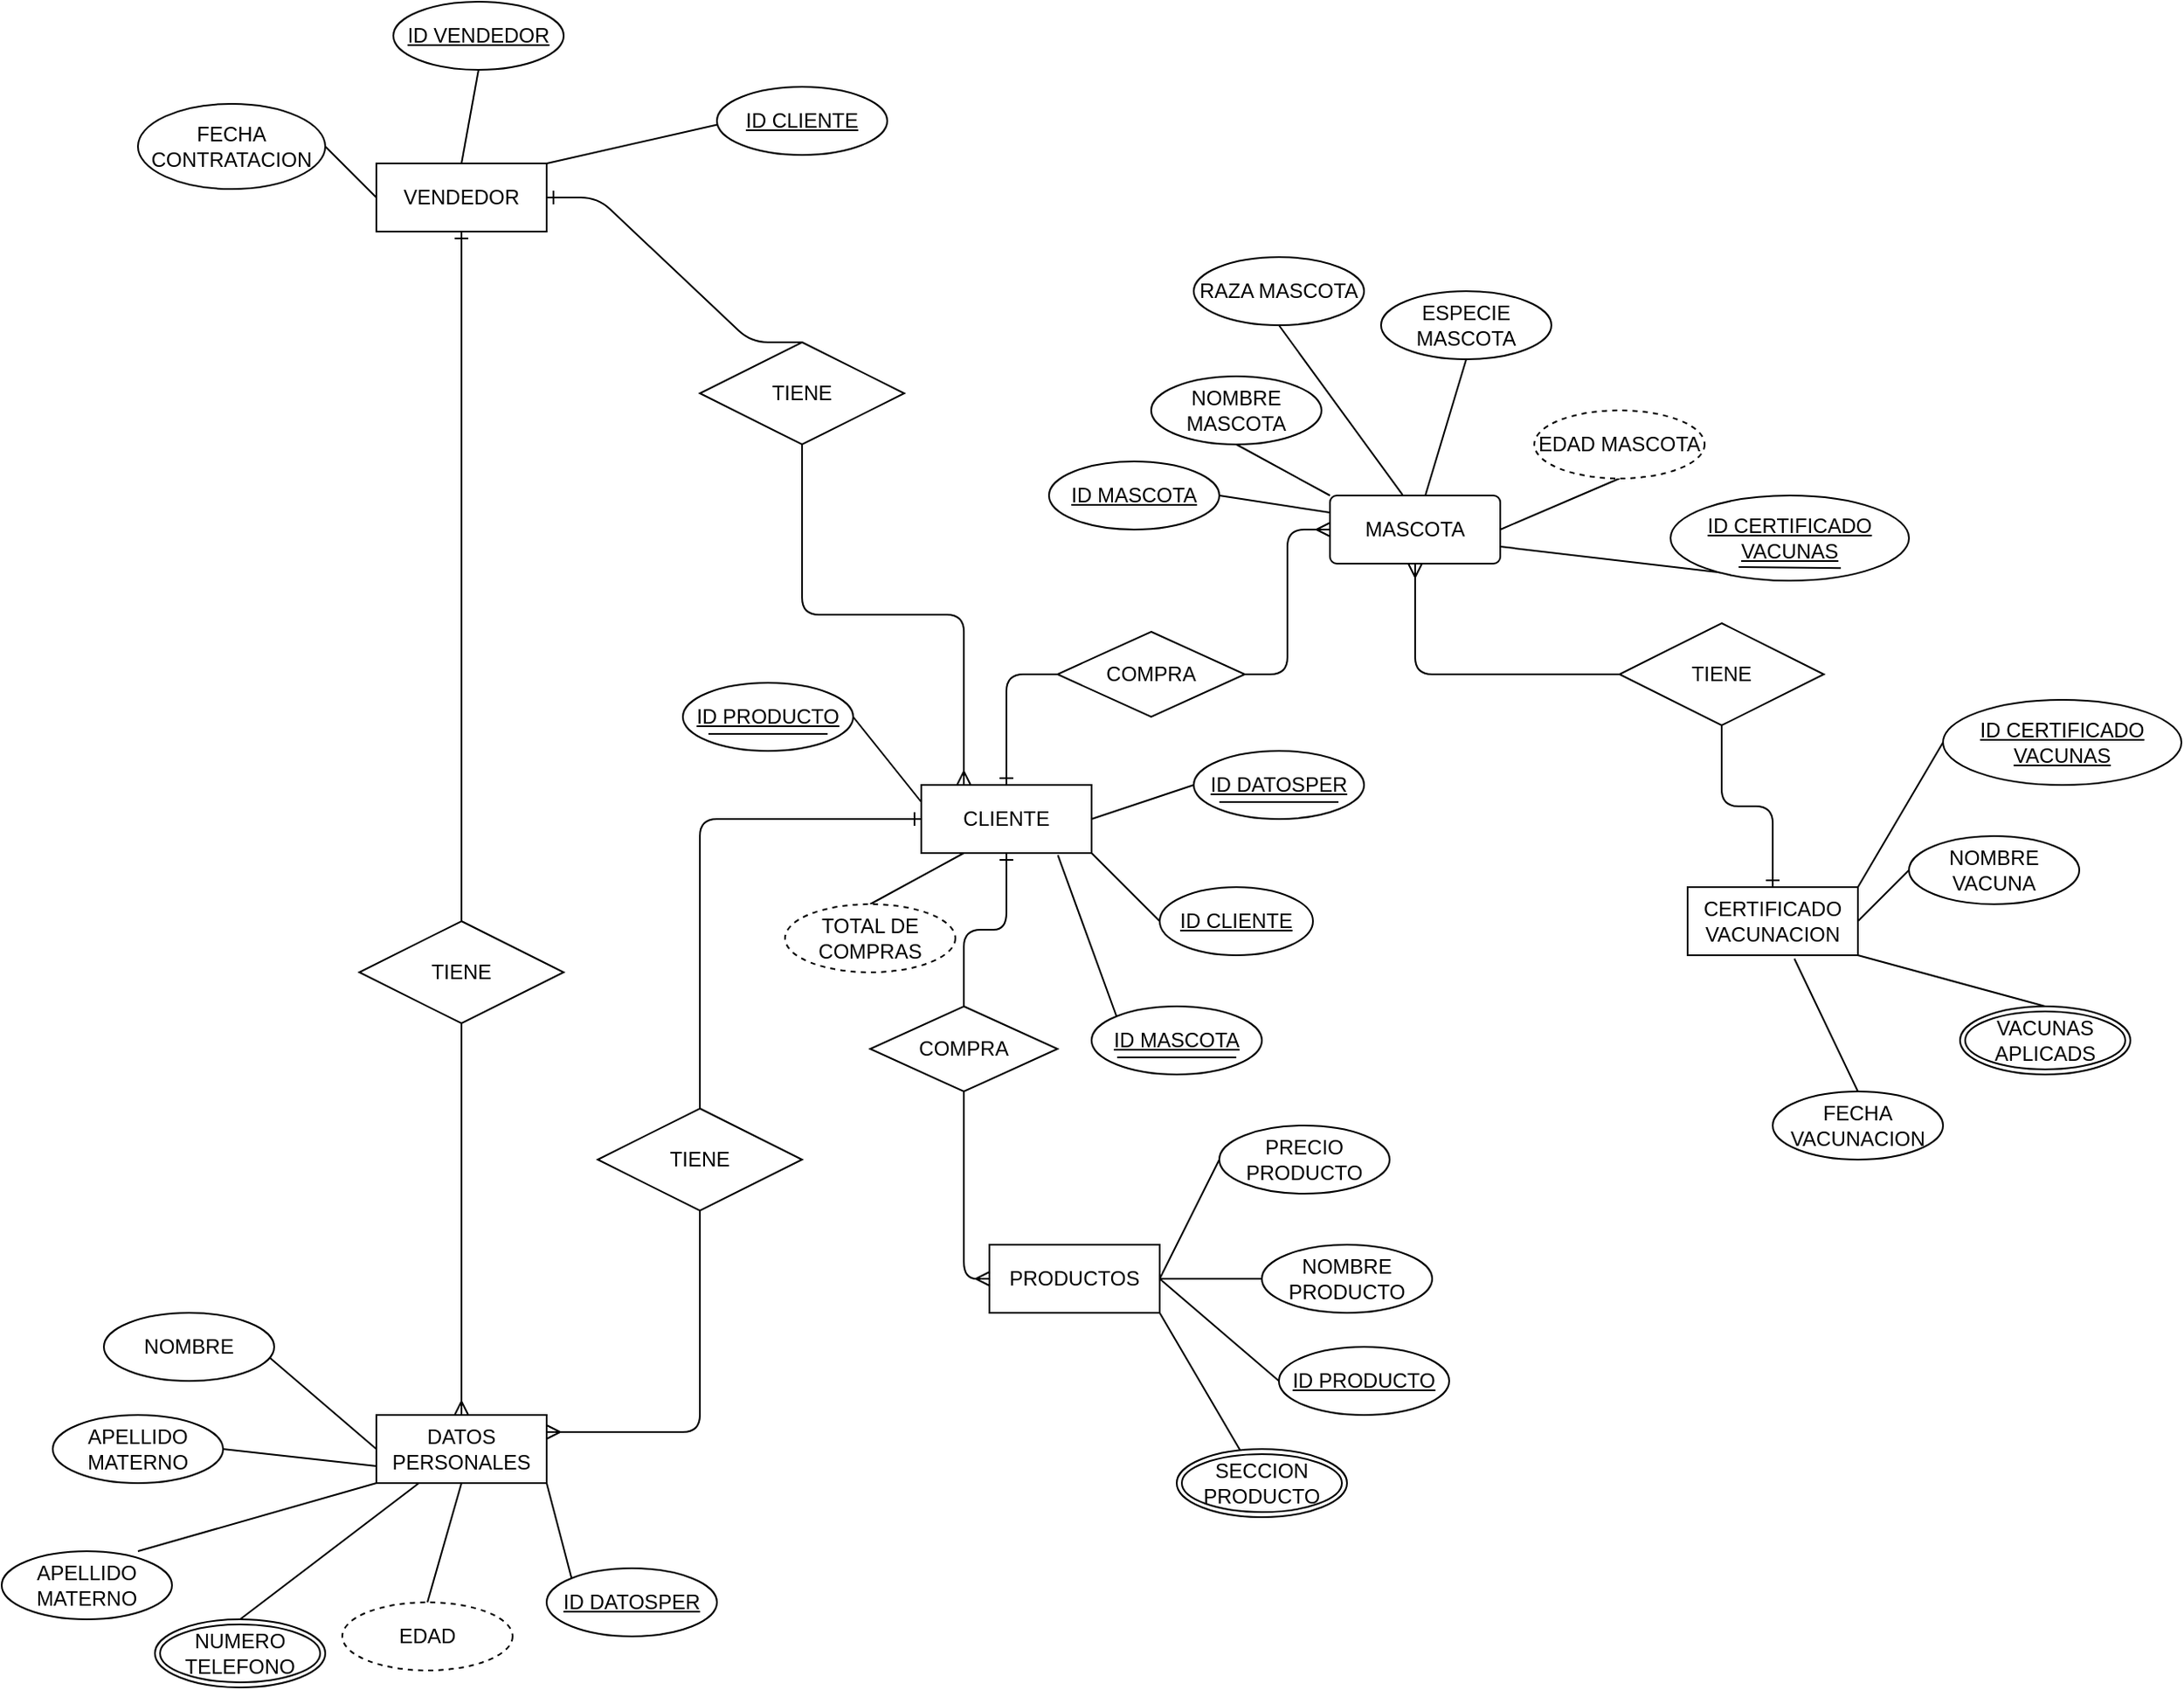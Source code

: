 <mxfile><diagram id="D-eQK4vF5VFY7xfUSr6M" name="TIENDA_MASCOTAS"><mxGraphModel dx="1661" dy="1575" grid="1" gridSize="10" guides="1" tooltips="1" connect="1" arrows="1" fold="1" page="1" pageScale="1" pageWidth="850" pageHeight="1100" math="0" shadow="0"><root><mxCell id="0"/><mxCell id="1" parent="0"/><mxCell id="WI2DouAaUj2KKEKRpHDr-51" style="edgeStyle=orthogonalEdgeStyle;html=1;endArrow=ERone;endFill=0;entryX=0;entryY=0.5;entryDx=0;entryDy=0;exitX=0.5;exitY=0;exitDx=0;exitDy=0;" parent="1" source="WI2DouAaUj2KKEKRpHDr-103" target="2" edge="1"><mxGeometry relative="1" as="geometry"><mxPoint x="50" y="430" as="sourcePoint"/><mxPoint x="170" y="350" as="targetPoint"/></mxGeometry></mxCell><mxCell id="WI2DouAaUj2KKEKRpHDr-61" style="edgeStyle=none;html=1;exitX=1;exitY=0.5;exitDx=0;exitDy=0;endArrow=none;endFill=0;" parent="1" source="2" edge="1"><mxGeometry relative="1" as="geometry"><mxPoint x="300" y="280" as="targetPoint"/></mxGeometry></mxCell><mxCell id="WI2DouAaUj2KKEKRpHDr-64" style="edgeStyle=none;html=1;exitX=1;exitY=0.5;exitDx=0;exitDy=0;entryX=0;entryY=0.5;entryDx=0;entryDy=0;endArrow=none;endFill=0;" parent="1" source="2" target="WI2DouAaUj2KKEKRpHDr-63" edge="1"><mxGeometry relative="1" as="geometry"/></mxCell><mxCell id="WI2DouAaUj2KKEKRpHDr-74" style="edgeStyle=none;html=1;exitX=0.25;exitY=1;exitDx=0;exitDy=0;endArrow=none;endFill=0;" parent="1" source="2" edge="1"><mxGeometry relative="1" as="geometry"><mxPoint x="170" y="330" as="targetPoint"/></mxGeometry></mxCell><mxCell id="2" value="CLIENTE" style="whiteSpace=wrap;html=1;align=center;" parent="1" vertex="1"><mxGeometry x="200" y="260" width="100" height="40" as="geometry"/></mxCell><mxCell id="29" style="edgeStyle=none;html=1;exitX=0.5;exitY=0;exitDx=0;exitDy=0;endArrow=none;endFill=0;entryX=0.5;entryY=1;entryDx=0;entryDy=0;" parent="1" source="3" target="30" edge="1"><mxGeometry relative="1" as="geometry"><mxPoint x="-26" y="-150" as="targetPoint"/></mxGeometry></mxCell><mxCell id="3" value="VENDEDOR" style="whiteSpace=wrap;html=1;align=center;" parent="1" vertex="1"><mxGeometry x="-120" y="-105" width="100" height="40" as="geometry"/></mxCell><mxCell id="4" value="MASCOTA" style="rounded=1;arcSize=10;whiteSpace=wrap;html=1;align=center;" parent="1" vertex="1"><mxGeometry x="440" y="90" width="100" height="40" as="geometry"/></mxCell><mxCell id="WI2DouAaUj2KKEKRpHDr-93" style="edgeStyle=none;html=1;exitX=1;exitY=1;exitDx=0;exitDy=0;entryX=0.5;entryY=0;entryDx=0;entryDy=0;endArrow=none;endFill=0;" parent="1" source="5" target="WI2DouAaUj2KKEKRpHDr-92" edge="1"><mxGeometry relative="1" as="geometry"/></mxCell><mxCell id="WI2DouAaUj2KKEKRpHDr-95" style="edgeStyle=none;html=1;exitX=0.627;exitY=1.05;exitDx=0;exitDy=0;endArrow=none;endFill=0;exitPerimeter=0;entryX=0.5;entryY=0;entryDx=0;entryDy=0;" parent="1" source="5" target="WI2DouAaUj2KKEKRpHDr-97" edge="1"><mxGeometry relative="1" as="geometry"><mxPoint x="741.78" y="430.272" as="targetPoint"/></mxGeometry></mxCell><mxCell id="WI2DouAaUj2KKEKRpHDr-99" style="edgeStyle=none;html=1;exitX=1;exitY=0.5;exitDx=0;exitDy=0;entryX=0;entryY=0.5;entryDx=0;entryDy=0;endArrow=none;endFill=0;" parent="1" source="5" target="WI2DouAaUj2KKEKRpHDr-98" edge="1"><mxGeometry relative="1" as="geometry"/></mxCell><mxCell id="5" value="CERTIFICADO VACUNACION" style="whiteSpace=wrap;html=1;align=center;" parent="1" vertex="1"><mxGeometry x="650" y="320" width="100" height="40" as="geometry"/></mxCell><mxCell id="WI2DouAaUj2KKEKRpHDr-53" style="html=1;exitX=1;exitY=0.5;exitDx=0;exitDy=0;entryX=0;entryY=0.5;entryDx=0;entryDy=0;endArrow=none;endFill=0;" parent="1" source="6" target="WI2DouAaUj2KKEKRpHDr-52" edge="1"><mxGeometry relative="1" as="geometry"/></mxCell><mxCell id="WI2DouAaUj2KKEKRpHDr-55" style="edgeStyle=none;html=1;exitX=1;exitY=0.5;exitDx=0;exitDy=0;entryX=0;entryY=0.5;entryDx=0;entryDy=0;endArrow=none;endFill=0;" parent="1" source="6" target="WI2DouAaUj2KKEKRpHDr-54" edge="1"><mxGeometry relative="1" as="geometry"/></mxCell><mxCell id="WI2DouAaUj2KKEKRpHDr-57" style="edgeStyle=none;html=1;exitX=1;exitY=0.5;exitDx=0;exitDy=0;entryX=0;entryY=0.5;entryDx=0;entryDy=0;endArrow=none;endFill=0;" parent="1" source="6" target="WI2DouAaUj2KKEKRpHDr-56" edge="1"><mxGeometry relative="1" as="geometry"/></mxCell><mxCell id="WI2DouAaUj2KKEKRpHDr-60" style="edgeStyle=none;html=1;exitX=1;exitY=1;exitDx=0;exitDy=0;entryX=0.38;entryY=0.05;entryDx=0;entryDy=0;entryPerimeter=0;endArrow=none;endFill=0;" parent="1" source="6" target="WI2DouAaUj2KKEKRpHDr-59" edge="1"><mxGeometry relative="1" as="geometry"/></mxCell><mxCell id="6" value="PRODUCTOS" style="whiteSpace=wrap;html=1;align=center;" parent="1" vertex="1"><mxGeometry x="240" y="530" width="100" height="40" as="geometry"/></mxCell><mxCell id="7" value="COMPRA" style="shape=rhombus;perimeter=rhombusPerimeter;whiteSpace=wrap;html=1;align=center;" parent="1" vertex="1"><mxGeometry x="170" y="390" width="110" height="50" as="geometry"/></mxCell><mxCell id="8" value="COMPRA" style="shape=rhombus;perimeter=rhombusPerimeter;whiteSpace=wrap;html=1;align=center;" parent="1" vertex="1"><mxGeometry x="280" y="170" width="110" height="50" as="geometry"/></mxCell><mxCell id="10" value="TIENE" style="shape=rhombus;perimeter=rhombusPerimeter;whiteSpace=wrap;html=1;align=center;" parent="1" vertex="1"><mxGeometry x="-130" y="340" width="120" height="60" as="geometry"/></mxCell><mxCell id="19" style="edgeStyle=orthogonalEdgeStyle;html=1;exitX=0.5;exitY=1;exitDx=0;exitDy=0;entryX=0.5;entryY=0;entryDx=0;entryDy=0;endArrow=ERone;endFill=0;" parent="1" source="11" target="5" edge="1"><mxGeometry relative="1" as="geometry"/></mxCell><mxCell id="WI2DouAaUj2KKEKRpHDr-102" style="edgeStyle=none;html=1;exitX=1;exitY=0;exitDx=0;exitDy=0;entryX=0;entryY=0.5;entryDx=0;entryDy=0;endArrow=none;endFill=0;" parent="1" source="5" target="WI2DouAaUj2KKEKRpHDr-101" edge="1"><mxGeometry relative="1" as="geometry"/></mxCell><mxCell id="11" value="TIENE" style="shape=rhombus;perimeter=rhombusPerimeter;whiteSpace=wrap;html=1;align=center;" parent="1" vertex="1"><mxGeometry x="610" y="165" width="120" height="60" as="geometry"/></mxCell><mxCell id="12" value="" style="edgeStyle=orthogonalEdgeStyle;fontSize=12;html=1;endArrow=ERone;endFill=1;entryX=0.5;entryY=1;entryDx=0;entryDy=0;exitX=0.5;exitY=0;exitDx=0;exitDy=0;" parent="1" source="10" target="3" edge="1"><mxGeometry width="100" height="100" relative="1" as="geometry"><mxPoint x="-140" y="320" as="sourcePoint"/><mxPoint x="-40" y="220" as="targetPoint"/></mxGeometry></mxCell><mxCell id="13" value="" style="edgeStyle=orthogonalEdgeStyle;fontSize=12;html=1;endArrow=ERmany;entryX=0.5;entryY=0;entryDx=0;entryDy=0;" parent="1" source="10" target="WI2DouAaUj2KKEKRpHDr-36" edge="1"><mxGeometry width="100" height="100" relative="1" as="geometry"><mxPoint x="70" y="340" as="sourcePoint"/><mxPoint x="170" y="240" as="targetPoint"/></mxGeometry></mxCell><mxCell id="14" value="" style="edgeStyle=orthogonalEdgeStyle;fontSize=12;html=1;endArrow=ERone;endFill=1;entryX=0.5;entryY=0;entryDx=0;entryDy=0;exitX=0;exitY=0.5;exitDx=0;exitDy=0;" parent="1" source="8" target="2" edge="1"><mxGeometry width="100" height="100" relative="1" as="geometry"><mxPoint x="210" y="220" as="sourcePoint"/><mxPoint x="220" y="160" as="targetPoint"/></mxGeometry></mxCell><mxCell id="15" value="" style="edgeStyle=orthogonalEdgeStyle;fontSize=12;html=1;endArrow=ERmany;entryX=0;entryY=0.5;entryDx=0;entryDy=0;exitX=1;exitY=0.5;exitDx=0;exitDy=0;" parent="1" source="8" target="4" edge="1"><mxGeometry width="100" height="100" relative="1" as="geometry"><mxPoint x="270" y="250" as="sourcePoint"/><mxPoint x="370" y="150" as="targetPoint"/></mxGeometry></mxCell><mxCell id="16" value="" style="edgeStyle=orthogonalEdgeStyle;fontSize=12;html=1;endArrow=ERone;endFill=1;entryX=0.5;entryY=1;entryDx=0;entryDy=0;exitX=0.5;exitY=0;exitDx=0;exitDy=0;" parent="1" source="7" target="2" edge="1"><mxGeometry width="100" height="100" relative="1" as="geometry"><mxPoint x="200" y="370" as="sourcePoint"/><mxPoint x="200" y="395" as="targetPoint"/></mxGeometry></mxCell><mxCell id="17" value="" style="edgeStyle=orthogonalEdgeStyle;fontSize=12;html=1;endArrow=ERmany;exitX=0.5;exitY=1;exitDx=0;exitDy=0;entryX=0;entryY=0.5;entryDx=0;entryDy=0;" parent="1" source="7" target="6" edge="1"><mxGeometry width="100" height="100" relative="1" as="geometry"><mxPoint x="280" y="500" as="sourcePoint"/><mxPoint x="380" y="400" as="targetPoint"/></mxGeometry></mxCell><mxCell id="18" value="" style="edgeStyle=orthogonalEdgeStyle;fontSize=12;html=1;endArrow=ERmany;entryX=0.5;entryY=1;entryDx=0;entryDy=0;exitX=0;exitY=0.5;exitDx=0;exitDy=0;" parent="1" source="11" target="4" edge="1"><mxGeometry width="100" height="100" relative="1" as="geometry"><mxPoint x="380" y="360" as="sourcePoint"/><mxPoint x="550" y="250" as="targetPoint"/></mxGeometry></mxCell><mxCell id="27" style="html=1;exitX=1;exitY=0.5;exitDx=0;exitDy=0;entryX=0;entryY=0.5;entryDx=0;entryDy=0;endArrow=none;endFill=0;" parent="1" target="WI2DouAaUj2KKEKRpHDr-36" edge="1"><mxGeometry relative="1" as="geometry"><mxPoint x="-190.0" y="590" as="sourcePoint"/></mxGeometry></mxCell><mxCell id="22" value="NOMBRE" style="ellipse;whiteSpace=wrap;html=1;align=center;" parent="1" vertex="1"><mxGeometry x="-280" y="570" width="100" height="40" as="geometry"/></mxCell><mxCell id="26" style="html=1;exitX=1;exitY=0.5;exitDx=0;exitDy=0;entryX=0;entryY=0.5;entryDx=0;entryDy=0;endArrow=none;endFill=0;" parent="1" source="25" target="3" edge="1"><mxGeometry relative="1" as="geometry"/></mxCell><mxCell id="25" value="FECHA CONTRATACION" style="ellipse;whiteSpace=wrap;html=1;align=center;" parent="1" vertex="1"><mxGeometry x="-260" y="-140" width="110" height="50" as="geometry"/></mxCell><mxCell id="30" value="ID VENDEDOR" style="ellipse;whiteSpace=wrap;html=1;align=center;fontStyle=4;" parent="1" vertex="1"><mxGeometry x="-110" y="-200" width="100" height="40" as="geometry"/></mxCell><mxCell id="32" style="edgeStyle=none;html=1;exitX=0.5;exitY=1;exitDx=0;exitDy=0;entryX=1;entryY=0;entryDx=0;entryDy=0;endArrow=none;endFill=0;" parent="1" target="3" edge="1"><mxGeometry relative="1" as="geometry"><mxPoint x="90" y="-130" as="sourcePoint"/></mxGeometry></mxCell><mxCell id="31" value="ID CLIENTE" style="ellipse;whiteSpace=wrap;html=1;align=center;fontStyle=4;" parent="1" vertex="1"><mxGeometry x="80" y="-150" width="100" height="40" as="geometry"/></mxCell><mxCell id="36" style="edgeStyle=none;html=1;exitX=0;exitY=0.5;exitDx=0;exitDy=0;entryX=1;entryY=1;entryDx=0;entryDy=0;endArrow=none;endFill=0;" parent="1" source="34" target="2" edge="1"><mxGeometry relative="1" as="geometry"/></mxCell><mxCell id="34" value="ID CLIENTE" style="ellipse;whiteSpace=wrap;html=1;align=center;fontStyle=4;" parent="1" vertex="1"><mxGeometry x="340" y="320" width="90" height="40" as="geometry"/></mxCell><mxCell id="WI2DouAaUj2KKEKRpHDr-43" style="edgeStyle=none;html=1;exitX=0.5;exitY=0;exitDx=0;exitDy=0;entryX=0.25;entryY=1;entryDx=0;entryDy=0;endArrow=none;endFill=0;" parent="1" source="35" target="WI2DouAaUj2KKEKRpHDr-36" edge="1"><mxGeometry relative="1" as="geometry"/></mxCell><mxCell id="35" value="NUMERO TELEFONO" style="ellipse;shape=doubleEllipse;margin=3;whiteSpace=wrap;html=1;align=center;" parent="1" vertex="1"><mxGeometry x="-250" y="750" width="100" height="40" as="geometry"/></mxCell><mxCell id="WI2DouAaUj2KKEKRpHDr-46" style="edgeStyle=none;html=1;exitX=0.5;exitY=1;exitDx=0;exitDy=0;entryX=0.5;entryY=0;entryDx=0;entryDy=0;endArrow=none;endFill=0;" parent="1" source="WI2DouAaUj2KKEKRpHDr-36" target="WI2DouAaUj2KKEKRpHDr-45" edge="1"><mxGeometry relative="1" as="geometry"/></mxCell><mxCell id="WI2DouAaUj2KKEKRpHDr-66" style="edgeStyle=none;html=1;exitX=1;exitY=1;exitDx=0;exitDy=0;entryX=0;entryY=0;entryDx=0;entryDy=0;endArrow=none;endFill=0;" parent="1" source="WI2DouAaUj2KKEKRpHDr-36" target="WI2DouAaUj2KKEKRpHDr-65" edge="1"><mxGeometry relative="1" as="geometry"/></mxCell><mxCell id="WI2DouAaUj2KKEKRpHDr-36" value="DATOS PERSONALES" style="whiteSpace=wrap;html=1;align=center;" parent="1" vertex="1"><mxGeometry x="-120" y="630" width="100" height="40" as="geometry"/></mxCell><mxCell id="WI2DouAaUj2KKEKRpHDr-39" style="edgeStyle=none;html=1;exitX=1;exitY=0.5;exitDx=0;exitDy=0;entryX=0;entryY=0.75;entryDx=0;entryDy=0;endArrow=none;endFill=0;" parent="1" source="WI2DouAaUj2KKEKRpHDr-38" target="WI2DouAaUj2KKEKRpHDr-36" edge="1"><mxGeometry relative="1" as="geometry"/></mxCell><mxCell id="WI2DouAaUj2KKEKRpHDr-38" value="APELLIDO MATERNO" style="ellipse;whiteSpace=wrap;html=1;align=center;" parent="1" vertex="1"><mxGeometry x="-310" y="630" width="100" height="40" as="geometry"/></mxCell><mxCell id="WI2DouAaUj2KKEKRpHDr-49" style="edgeStyle=none;html=1;exitX=1;exitY=0.5;exitDx=0;exitDy=0;entryX=0;entryY=1;entryDx=0;entryDy=0;endArrow=none;endFill=0;" parent="1" target="WI2DouAaUj2KKEKRpHDr-36" edge="1"><mxGeometry relative="1" as="geometry"><mxPoint x="-260.0" y="710" as="sourcePoint"/></mxGeometry></mxCell><mxCell id="WI2DouAaUj2KKEKRpHDr-40" value="APELLIDO MATERNO" style="ellipse;whiteSpace=wrap;html=1;align=center;" parent="1" vertex="1"><mxGeometry x="-340" y="710" width="100" height="40" as="geometry"/></mxCell><mxCell id="WI2DouAaUj2KKEKRpHDr-45" value="EDAD" style="ellipse;whiteSpace=wrap;html=1;align=center;dashed=1;" parent="1" vertex="1"><mxGeometry x="-140" y="740" width="100" height="40" as="geometry"/></mxCell><mxCell id="WI2DouAaUj2KKEKRpHDr-52" value="PRECIO PRODUCTO" style="ellipse;whiteSpace=wrap;html=1;align=center;" parent="1" vertex="1"><mxGeometry x="375" y="460" width="100" height="40" as="geometry"/></mxCell><mxCell id="WI2DouAaUj2KKEKRpHDr-54" value="NOMBRE PRODUCTO" style="ellipse;whiteSpace=wrap;html=1;align=center;" parent="1" vertex="1"><mxGeometry x="400" y="530" width="100" height="40" as="geometry"/></mxCell><mxCell id="WI2DouAaUj2KKEKRpHDr-56" value="ID PRODUCTO" style="ellipse;whiteSpace=wrap;html=1;align=center;fontStyle=4;" parent="1" vertex="1"><mxGeometry x="410" y="590" width="100" height="40" as="geometry"/></mxCell><mxCell id="WI2DouAaUj2KKEKRpHDr-59" value="SECCION PRODUCTO" style="ellipse;shape=doubleEllipse;margin=3;whiteSpace=wrap;html=1;align=center;" parent="1" vertex="1"><mxGeometry x="350" y="650" width="100" height="40" as="geometry"/></mxCell><mxCell id="WI2DouAaUj2KKEKRpHDr-63" value="ID DATOSPER" style="ellipse;whiteSpace=wrap;html=1;align=center;fontStyle=4;" parent="1" vertex="1"><mxGeometry x="360" y="240" width="100" height="40" as="geometry"/></mxCell><mxCell id="WI2DouAaUj2KKEKRpHDr-65" value="ID DATOSPER" style="ellipse;whiteSpace=wrap;html=1;align=center;fontStyle=4;" parent="1" vertex="1"><mxGeometry x="-20" y="720" width="100" height="40" as="geometry"/></mxCell><mxCell id="WI2DouAaUj2KKEKRpHDr-67" value="" style="endArrow=none;html=1;rounded=0;" parent="1" edge="1"><mxGeometry relative="1" as="geometry"><mxPoint x="375" y="270" as="sourcePoint"/><mxPoint x="445" y="270" as="targetPoint"/></mxGeometry></mxCell><mxCell id="WI2DouAaUj2KKEKRpHDr-70" style="edgeStyle=none;html=1;exitX=0;exitY=0;exitDx=0;exitDy=0;entryX=0.802;entryY=1.029;entryDx=0;entryDy=0;entryPerimeter=0;endArrow=none;endFill=0;" parent="1" source="WI2DouAaUj2KKEKRpHDr-68" target="2" edge="1"><mxGeometry relative="1" as="geometry"/></mxCell><mxCell id="WI2DouAaUj2KKEKRpHDr-68" value="ID MASCOTA" style="ellipse;whiteSpace=wrap;html=1;align=center;fontStyle=4;" parent="1" vertex="1"><mxGeometry x="300" y="390" width="100" height="40" as="geometry"/></mxCell><mxCell id="WI2DouAaUj2KKEKRpHDr-69" value="" style="endArrow=none;html=1;rounded=0;" parent="1" edge="1"><mxGeometry relative="1" as="geometry"><mxPoint x="315.0" y="420" as="sourcePoint"/><mxPoint x="385.0" y="420" as="targetPoint"/></mxGeometry></mxCell><mxCell id="WI2DouAaUj2KKEKRpHDr-73" value="TOTAL DE COMPRAS" style="ellipse;whiteSpace=wrap;html=1;align=center;dashed=1;" parent="1" vertex="1"><mxGeometry x="120" y="330" width="100" height="40" as="geometry"/></mxCell><mxCell id="WI2DouAaUj2KKEKRpHDr-77" style="edgeStyle=none;html=1;exitX=1;exitY=0.5;exitDx=0;exitDy=0;entryX=0;entryY=0.25;entryDx=0;entryDy=0;endArrow=none;endFill=0;" parent="1" source="WI2DouAaUj2KKEKRpHDr-75" target="2" edge="1"><mxGeometry relative="1" as="geometry"/></mxCell><mxCell id="WI2DouAaUj2KKEKRpHDr-75" value="ID PRODUCTO" style="ellipse;whiteSpace=wrap;html=1;align=center;fontStyle=4;" parent="1" vertex="1"><mxGeometry x="60" y="200" width="100" height="40" as="geometry"/></mxCell><mxCell id="WI2DouAaUj2KKEKRpHDr-76" value="" style="endArrow=none;html=1;rounded=0;" parent="1" edge="1"><mxGeometry relative="1" as="geometry"><mxPoint x="75.0" y="230" as="sourcePoint"/><mxPoint x="145.0" y="230" as="targetPoint"/></mxGeometry></mxCell><mxCell id="WI2DouAaUj2KKEKRpHDr-84" style="edgeStyle=none;html=1;exitX=0.5;exitY=1;exitDx=0;exitDy=0;entryX=0;entryY=0;entryDx=0;entryDy=0;endArrow=none;endFill=0;" parent="1" source="WI2DouAaUj2KKEKRpHDr-79" target="4" edge="1"><mxGeometry relative="1" as="geometry"/></mxCell><mxCell id="WI2DouAaUj2KKEKRpHDr-79" value="NOMBRE MASCOTA" style="ellipse;whiteSpace=wrap;html=1;align=center;" parent="1" vertex="1"><mxGeometry x="335" y="20" width="100" height="40" as="geometry"/></mxCell><mxCell id="WI2DouAaUj2KKEKRpHDr-85" style="edgeStyle=none;html=1;exitX=0.5;exitY=1;exitDx=0;exitDy=0;entryX=0.426;entryY=-0.01;entryDx=0;entryDy=0;entryPerimeter=0;endArrow=none;endFill=0;" parent="1" source="WI2DouAaUj2KKEKRpHDr-80" target="4" edge="1"><mxGeometry relative="1" as="geometry"/></mxCell><mxCell id="WI2DouAaUj2KKEKRpHDr-80" value="RAZA MASCOTA" style="ellipse;whiteSpace=wrap;html=1;align=center;" parent="1" vertex="1"><mxGeometry x="360" y="-50" width="100" height="40" as="geometry"/></mxCell><mxCell id="WI2DouAaUj2KKEKRpHDr-87" style="edgeStyle=none;html=1;exitX=0.5;exitY=1;exitDx=0;exitDy=0;entryX=1;entryY=0.5;entryDx=0;entryDy=0;endArrow=none;endFill=0;" parent="1" source="WI2DouAaUj2KKEKRpHDr-81" target="4" edge="1"><mxGeometry relative="1" as="geometry"/></mxCell><mxCell id="WI2DouAaUj2KKEKRpHDr-81" value="EDAD MASCOTA" style="ellipse;whiteSpace=wrap;html=1;align=center;dashed=1;" parent="1" vertex="1"><mxGeometry x="560" y="40" width="100" height="40" as="geometry"/></mxCell><mxCell id="WI2DouAaUj2KKEKRpHDr-86" style="edgeStyle=none;html=1;exitX=1;exitY=0.5;exitDx=0;exitDy=0;entryX=0;entryY=0.25;entryDx=0;entryDy=0;endArrow=none;endFill=0;" parent="1" source="WI2DouAaUj2KKEKRpHDr-82" target="4" edge="1"><mxGeometry relative="1" as="geometry"/></mxCell><mxCell id="WI2DouAaUj2KKEKRpHDr-82" value="ID MASCOTA" style="ellipse;whiteSpace=wrap;html=1;align=center;fontStyle=4;" parent="1" vertex="1"><mxGeometry x="275" y="70" width="100" height="40" as="geometry"/></mxCell><mxCell id="WI2DouAaUj2KKEKRpHDr-88" style="edgeStyle=none;html=1;exitX=0.5;exitY=1;exitDx=0;exitDy=0;entryX=1;entryY=0.75;entryDx=0;entryDy=0;endArrow=none;endFill=0;" parent="1" source="WI2DouAaUj2KKEKRpHDr-83" target="4" edge="1"><mxGeometry relative="1" as="geometry"/></mxCell><mxCell id="WI2DouAaUj2KKEKRpHDr-83" value="ID CERTIFICADO VACUNAS" style="ellipse;whiteSpace=wrap;html=1;align=center;fontStyle=4;" parent="1" vertex="1"><mxGeometry x="640" y="90" width="140" height="50" as="geometry"/></mxCell><mxCell id="WI2DouAaUj2KKEKRpHDr-90" style="edgeStyle=none;html=1;exitX=0.5;exitY=1;exitDx=0;exitDy=0;endArrow=none;endFill=0;" parent="1" source="WI2DouAaUj2KKEKRpHDr-89" target="4" edge="1"><mxGeometry relative="1" as="geometry"/></mxCell><mxCell id="WI2DouAaUj2KKEKRpHDr-89" value="ESPECIE MASCOTA" style="ellipse;whiteSpace=wrap;html=1;align=center;" parent="1" vertex="1"><mxGeometry x="470" y="-30" width="100" height="40" as="geometry"/></mxCell><mxCell id="WI2DouAaUj2KKEKRpHDr-92" value="VACUNAS APLICADS" style="ellipse;shape=doubleEllipse;margin=3;whiteSpace=wrap;html=1;align=center;" parent="1" vertex="1"><mxGeometry x="810" y="390" width="100" height="40" as="geometry"/></mxCell><mxCell id="WI2DouAaUj2KKEKRpHDr-97" value="FECHA VACUNACION" style="ellipse;whiteSpace=wrap;html=1;align=center;" parent="1" vertex="1"><mxGeometry x="700" y="440" width="100" height="40" as="geometry"/></mxCell><mxCell id="WI2DouAaUj2KKEKRpHDr-98" value="NOMBRE VACUNA" style="ellipse;whiteSpace=wrap;html=1;align=center;" parent="1" vertex="1"><mxGeometry x="780" y="290" width="100" height="40" as="geometry"/></mxCell><mxCell id="WI2DouAaUj2KKEKRpHDr-100" value="" style="endArrow=none;html=1;rounded=0;" parent="1" edge="1"><mxGeometry relative="1" as="geometry"><mxPoint x="680" y="132" as="sourcePoint"/><mxPoint x="740" y="132.62" as="targetPoint"/></mxGeometry></mxCell><mxCell id="WI2DouAaUj2KKEKRpHDr-101" value="ID CERTIFICADO VACUNAS" style="ellipse;whiteSpace=wrap;html=1;align=center;fontStyle=4;" parent="1" vertex="1"><mxGeometry x="800" y="210" width="140" height="50" as="geometry"/></mxCell><mxCell id="WI2DouAaUj2KKEKRpHDr-103" value="TIENE" style="shape=rhombus;perimeter=rhombusPerimeter;whiteSpace=wrap;html=1;align=center;" parent="1" vertex="1"><mxGeometry x="10" y="450" width="120" height="60" as="geometry"/></mxCell><mxCell id="WI2DouAaUj2KKEKRpHDr-105" value="" style="edgeStyle=orthogonalEdgeStyle;fontSize=12;html=1;endArrow=ERmany;entryX=1;entryY=0.25;entryDx=0;entryDy=0;exitX=0.5;exitY=1;exitDx=0;exitDy=0;" parent="1" source="WI2DouAaUj2KKEKRpHDr-103" target="WI2DouAaUj2KKEKRpHDr-36" edge="1"><mxGeometry width="100" height="100" relative="1" as="geometry"><mxPoint x="40" y="650" as="sourcePoint"/><mxPoint x="140" y="550" as="targetPoint"/></mxGeometry></mxCell><mxCell id="NW8Ext3UcfHvGQlJsobq-38" value="TIENE" style="shape=rhombus;perimeter=rhombusPerimeter;whiteSpace=wrap;html=1;align=center;" parent="1" vertex="1"><mxGeometry x="70" width="120" height="60" as="geometry"/></mxCell><mxCell id="NW8Ext3UcfHvGQlJsobq-39" value="" style="edgeStyle=orthogonalEdgeStyle;fontSize=12;html=1;endArrow=ERmany;exitX=0.5;exitY=1;exitDx=0;exitDy=0;entryX=0.25;entryY=0;entryDx=0;entryDy=0;" parent="1" source="NW8Ext3UcfHvGQlJsobq-38" target="2" edge="1"><mxGeometry width="100" height="100" relative="1" as="geometry"><mxPoint x="-10" y="100" as="sourcePoint"/><mxPoint x="230" y="250" as="targetPoint"/></mxGeometry></mxCell><mxCell id="NW8Ext3UcfHvGQlJsobq-40" value="" style="edgeStyle=entityRelationEdgeStyle;fontSize=12;html=1;endArrow=ERone;endFill=1;entryX=1;entryY=0.5;entryDx=0;entryDy=0;exitX=0.5;exitY=0;exitDx=0;exitDy=0;" parent="1" source="NW8Ext3UcfHvGQlJsobq-38" target="3" edge="1"><mxGeometry width="100" height="100" relative="1" as="geometry"><mxPoint x="-10" y="100" as="sourcePoint"/><mxPoint x="90" as="targetPoint"/></mxGeometry></mxCell></root></mxGraphModel></diagram><diagram id="UNSJPFHDU_lAt6ivLVSv" name="HOSPITAL"><mxGraphModel dx="1666" dy="1779" grid="1" gridSize="10" guides="1" tooltips="1" connect="1" arrows="1" fold="1" page="1" pageScale="1" pageWidth="850" pageHeight="1100" math="0" shadow="0">
            <root>
                <mxCell id="0"/>
                <mxCell id="1" parent="0"/>
                <mxCell id="sS1bTrVrRSOPYC3d85SP-12" style="html=1;exitX=1;exitY=0;exitDx=0;exitDy=0;entryX=0.5;entryY=1;entryDx=0;entryDy=0;endArrow=none;endFill=0;" parent="1" source="jEnVxckmHI23D8LSscWv-1" target="sS1bTrVrRSOPYC3d85SP-11" edge="1">
                    <mxGeometry relative="1" as="geometry"/>
                </mxCell>
                <mxCell id="jEnVxckmHI23D8LSscWv-1" value="HOSPITAL" style="whiteSpace=wrap;html=1;align=center;" parent="1" vertex="1">
                    <mxGeometry x="10" y="200" width="100" height="40" as="geometry"/>
                </mxCell>
                <mxCell id="jEnVxckmHI23D8LSscWv-2" value="CONSULTORIO" style="whiteSpace=wrap;html=1;align=center;" parent="1" vertex="1">
                    <mxGeometry x="340" y="70" width="100" height="40" as="geometry"/>
                </mxCell>
                <mxCell id="sS1bTrVrRSOPYC3d85SP-20" style="edgeStyle=orthogonalEdgeStyle;html=1;exitX=0;exitY=1;exitDx=0;exitDy=0;endArrow=none;endFill=0;entryX=0.5;entryY=0;entryDx=0;entryDy=0;" parent="1" source="jEnVxckmHI23D8LSscWv-3" target="sS1bTrVrRSOPYC3d85SP-19" edge="1">
                    <mxGeometry relative="1" as="geometry"/>
                </mxCell>
                <mxCell id="LBh-ZXVH7S9uvAkIE35N-2" style="edgeStyle=none;html=1;entryX=0;entryY=0.5;entryDx=0;entryDy=0;endArrow=none;endFill=0;" parent="1" target="LBh-ZXVH7S9uvAkIE35N-1" edge="1">
                    <mxGeometry relative="1" as="geometry">
                        <mxPoint x="440" y="310" as="sourcePoint"/>
                    </mxGeometry>
                </mxCell>
                <mxCell id="nc1Tf27pZKU3lXOjU3zA-30" style="edgeStyle=orthogonalEdgeStyle;html=1;entryX=0.5;entryY=1;entryDx=0;entryDy=0;endArrow=ERone;endFill=0;exitX=0.5;exitY=0;exitDx=0;exitDy=0;" parent="1" source="nc1Tf27pZKU3lXOjU3zA-27" target="jEnVxckmHI23D8LSscWv-3" edge="1">
                    <mxGeometry relative="1" as="geometry">
                        <mxPoint x="430" y="400" as="sourcePoint"/>
                    </mxGeometry>
                </mxCell>
                <mxCell id="jEnVxckmHI23D8LSscWv-3" value="MEDICO" style="whiteSpace=wrap;html=1;align=center;" parent="1" vertex="1">
                    <mxGeometry x="340" y="310" width="100" height="40" as="geometry"/>
                </mxCell>
                <mxCell id="LBh-ZXVH7S9uvAkIE35N-6" style="edgeStyle=none;html=1;exitX=1;exitY=0;exitDx=0;exitDy=0;entryX=0.063;entryY=0.757;entryDx=0;entryDy=0;entryPerimeter=0;endArrow=none;endFill=0;" parent="1" source="jEnVxckmHI23D8LSscWv-4" target="LBh-ZXVH7S9uvAkIE35N-5" edge="1">
                    <mxGeometry relative="1" as="geometry"/>
                </mxCell>
                <mxCell id="LBh-ZXVH7S9uvAkIE35N-10" style="edgeStyle=none;html=1;exitX=1;exitY=0.5;exitDx=0;exitDy=0;entryX=0;entryY=0.5;entryDx=0;entryDy=0;endArrow=none;endFill=0;" parent="1" source="jEnVxckmHI23D8LSscWv-4" target="LBh-ZXVH7S9uvAkIE35N-9" edge="1">
                    <mxGeometry relative="1" as="geometry"/>
                </mxCell>
                <mxCell id="jEnVxckmHI23D8LSscWv-4" value="PACIENTE" style="whiteSpace=wrap;html=1;align=center;" parent="1" vertex="1">
                    <mxGeometry x="650" y="470" width="100" height="40" as="geometry"/>
                </mxCell>
                <mxCell id="jEnVxckmHI23D8LSscWv-5" value="ESPECIALIDAD" style="whiteSpace=wrap;html=1;align=center;" parent="1" vertex="1">
                    <mxGeometry x="-30" y="560" width="100" height="40" as="geometry"/>
                </mxCell>
                <mxCell id="sS1bTrVrRSOPYC3d85SP-24" style="html=1;exitX=0.5;exitY=0;exitDx=0;exitDy=0;entryX=0.5;entryY=1;entryDx=0;entryDy=0;endArrow=none;endFill=0;" parent="1" source="pO-vxpievvGynvLNiz5E-4" target="jEnVxckmHI23D8LSscWv-5" edge="1">
                    <mxGeometry relative="1" as="geometry"/>
                </mxCell>
                <mxCell id="pO-vxpievvGynvLNiz5E-4" value="TIPO ESPECIALIDAD" style="ellipse;shape=doubleEllipse;margin=3;whiteSpace=wrap;html=1;align=center;" parent="1" vertex="1">
                    <mxGeometry x="20" y="650" width="120" height="60" as="geometry"/>
                </mxCell>
                <mxCell id="sS1bTrVrRSOPYC3d85SP-5" style="html=1;exitX=0.5;exitY=1;exitDx=0;exitDy=0;entryX=0.615;entryY=-0.025;entryDx=0;entryDy=0;entryPerimeter=0;endArrow=none;endFill=0;" parent="1" source="sS1bTrVrRSOPYC3d85SP-4" target="jEnVxckmHI23D8LSscWv-5" edge="1">
                    <mxGeometry relative="1" as="geometry"/>
                </mxCell>
                <mxCell id="sS1bTrVrRSOPYC3d85SP-4" value="ID ESPECIALIDAD" style="ellipse;whiteSpace=wrap;html=1;align=center;fontStyle=4;" parent="1" vertex="1">
                    <mxGeometry x="20" y="430" width="120" height="40" as="geometry"/>
                </mxCell>
                <mxCell id="sS1bTrVrRSOPYC3d85SP-6" value="TIENE" style="shape=rhombus;perimeter=rhombusPerimeter;whiteSpace=wrap;html=1;align=center;" parent="1" vertex="1">
                    <mxGeometry x="110" y="260" width="120" height="60" as="geometry"/>
                </mxCell>
                <mxCell id="sS1bTrVrRSOPYC3d85SP-8" value="" style="edgeStyle=orthogonalEdgeStyle;fontSize=12;html=1;endArrow=ERone;endFill=1;entryX=0.5;entryY=1;entryDx=0;entryDy=0;exitX=0;exitY=0.5;exitDx=0;exitDy=0;" parent="1" source="sS1bTrVrRSOPYC3d85SP-6" target="jEnVxckmHI23D8LSscWv-1" edge="1">
                    <mxGeometry width="100" height="100" relative="1" as="geometry">
                        <mxPoint x="-20" y="410" as="sourcePoint"/>
                        <mxPoint x="80" y="310" as="targetPoint"/>
                    </mxGeometry>
                </mxCell>
                <mxCell id="sS1bTrVrRSOPYC3d85SP-10" value="" style="edgeStyle=orthogonalEdgeStyle;fontSize=12;html=1;endArrow=ERmany;entryX=0;entryY=0.5;entryDx=0;entryDy=0;exitX=1;exitY=0.5;exitDx=0;exitDy=0;" parent="1" source="sS1bTrVrRSOPYC3d85SP-6" target="jEnVxckmHI23D8LSscWv-3" edge="1">
                    <mxGeometry width="100" height="100" relative="1" as="geometry">
                        <mxPoint x="170" y="430" as="sourcePoint"/>
                        <mxPoint x="270" y="330" as="targetPoint"/>
                    </mxGeometry>
                </mxCell>
                <mxCell id="sS1bTrVrRSOPYC3d85SP-11" value="ID HOSPITAL" style="ellipse;whiteSpace=wrap;html=1;align=center;fontStyle=4;" parent="1" vertex="1">
                    <mxGeometry x="80" y="110" width="100" height="40" as="geometry"/>
                </mxCell>
                <mxCell id="sS1bTrVrRSOPYC3d85SP-14" style="edgeStyle=none;html=1;exitX=0.5;exitY=1;exitDx=0;exitDy=0;entryX=0.5;entryY=0;entryDx=0;entryDy=0;endArrow=none;endFill=0;" parent="1" source="sS1bTrVrRSOPYC3d85SP-13" target="jEnVxckmHI23D8LSscWv-1" edge="1">
                    <mxGeometry relative="1" as="geometry"/>
                </mxCell>
                <mxCell id="sS1bTrVrRSOPYC3d85SP-13" value="NOMBRE HOSPITAL" style="ellipse;whiteSpace=wrap;html=1;align=center;" parent="1" vertex="1">
                    <mxGeometry x="10" y="70" width="100" height="40" as="geometry"/>
                </mxCell>
                <mxCell id="sS1bTrVrRSOPYC3d85SP-16" style="edgeStyle=none;html=1;exitX=0.5;exitY=1;exitDx=0;exitDy=0;entryX=0;entryY=0;entryDx=0;entryDy=0;endArrow=none;endFill=0;" parent="1" source="sS1bTrVrRSOPYC3d85SP-15" target="jEnVxckmHI23D8LSscWv-1" edge="1">
                    <mxGeometry relative="1" as="geometry"/>
                </mxCell>
                <mxCell id="sS1bTrVrRSOPYC3d85SP-15" value="UBICACIÓN" style="ellipse;whiteSpace=wrap;html=1;align=center;" parent="1" vertex="1">
                    <mxGeometry x="-100" y="90" width="100" height="40" as="geometry"/>
                </mxCell>
                <mxCell id="sS1bTrVrRSOPYC3d85SP-19" value="TIENE" style="shape=rhombus;perimeter=rhombusPerimeter;whiteSpace=wrap;html=1;align=center;" parent="1" vertex="1">
                    <mxGeometry x="150" y="370" width="120" height="60" as="geometry"/>
                </mxCell>
                <mxCell id="sS1bTrVrRSOPYC3d85SP-21" value="" style="edgeStyle=orthogonalEdgeStyle;fontSize=12;html=1;endArrow=ERmany;exitX=0.5;exitY=1;exitDx=0;exitDy=0;entryX=1;entryY=0.5;entryDx=0;entryDy=0;" parent="1" source="sS1bTrVrRSOPYC3d85SP-19" target="jEnVxckmHI23D8LSscWv-5" edge="1">
                    <mxGeometry width="100" height="100" relative="1" as="geometry">
                        <mxPoint x="350" y="590" as="sourcePoint"/>
                        <mxPoint x="450" y="490" as="targetPoint"/>
                    </mxGeometry>
                </mxCell>
                <mxCell id="sS1bTrVrRSOPYC3d85SP-23" style="html=1;exitX=0.5;exitY=1;exitDx=0;exitDy=0;endArrow=none;endFill=0;" parent="1" source="sS1bTrVrRSOPYC3d85SP-22" target="jEnVxckmHI23D8LSscWv-5" edge="1">
                    <mxGeometry relative="1" as="geometry"/>
                </mxCell>
                <mxCell id="sS1bTrVrRSOPYC3d85SP-22" value="ID MEDICO" style="ellipse;whiteSpace=wrap;html=1;align=center;fontStyle=4;" parent="1" vertex="1">
                    <mxGeometry x="-110" y="460" width="120" height="40" as="geometry"/>
                </mxCell>
                <mxCell id="aPLq7WTWLB7ugVFpOoj4-1" value="ATIENDE" style="shape=rhombus;perimeter=rhombusPerimeter;whiteSpace=wrap;html=1;align=center;" parent="1" vertex="1">
                    <mxGeometry x="570" y="390" width="120" height="60" as="geometry"/>
                </mxCell>
                <mxCell id="aPLq7WTWLB7ugVFpOoj4-3" value="" style="edgeStyle=orthogonalEdgeStyle;fontSize=12;html=1;endArrow=ERone;endFill=1;entryX=1;entryY=0.25;entryDx=0;entryDy=0;exitX=0;exitY=0.5;exitDx=0;exitDy=0;" parent="1" source="aPLq7WTWLB7ugVFpOoj4-1" target="jEnVxckmHI23D8LSscWv-3" edge="1">
                    <mxGeometry width="100" height="100" relative="1" as="geometry">
                        <mxPoint x="480" y="550" as="sourcePoint"/>
                        <mxPoint x="580" y="450" as="targetPoint"/>
                    </mxGeometry>
                </mxCell>
                <mxCell id="aPLq7WTWLB7ugVFpOoj4-4" value="" style="edgeStyle=orthogonalEdgeStyle;fontSize=12;html=1;endArrow=ERoneToMany;exitX=1;exitY=0.5;exitDx=0;exitDy=0;entryX=0.5;entryY=0;entryDx=0;entryDy=0;" parent="1" source="aPLq7WTWLB7ugVFpOoj4-1" target="jEnVxckmHI23D8LSscWv-4" edge="1">
                    <mxGeometry width="100" height="100" relative="1" as="geometry">
                        <mxPoint x="480" y="550" as="sourcePoint"/>
                        <mxPoint x="580" y="450" as="targetPoint"/>
                    </mxGeometry>
                </mxCell>
                <mxCell id="LBh-ZXVH7S9uvAkIE35N-13" style="edgeStyle=none;html=1;exitX=1;exitY=1;exitDx=0;exitDy=0;entryX=0.425;entryY=-0.004;entryDx=0;entryDy=0;entryPerimeter=0;endArrow=none;endFill=0;" parent="1" source="aPLq7WTWLB7ugVFpOoj4-5" target="LBh-ZXVH7S9uvAkIE35N-12" edge="1">
                    <mxGeometry relative="1" as="geometry"/>
                </mxCell>
                <mxCell id="LBh-ZXVH7S9uvAkIE35N-15" value="" style="edgeStyle=none;html=1;endArrow=none;endFill=0;" parent="1" source="aPLq7WTWLB7ugVFpOoj4-5" target="LBh-ZXVH7S9uvAkIE35N-14" edge="1">
                    <mxGeometry relative="1" as="geometry"/>
                </mxCell>
                <mxCell id="LBh-ZXVH7S9uvAkIE35N-17" style="edgeStyle=none;html=1;exitX=0.75;exitY=1;exitDx=0;exitDy=0;endArrow=none;endFill=0;" parent="1" source="aPLq7WTWLB7ugVFpOoj4-5" target="LBh-ZXVH7S9uvAkIE35N-16" edge="1">
                    <mxGeometry relative="1" as="geometry"/>
                </mxCell>
                <mxCell id="aPLq7WTWLB7ugVFpOoj4-5" value="HISTORIAL MEDICO" style="whiteSpace=wrap;html=1;align=center;" parent="1" vertex="1">
                    <mxGeometry x="910" y="670" width="100" height="40" as="geometry"/>
                </mxCell>
                <mxCell id="aPLq7WTWLB7ugVFpOoj4-6" value="TIENE" style="shape=rhombus;perimeter=rhombusPerimeter;whiteSpace=wrap;html=1;align=center;" parent="1" vertex="1">
                    <mxGeometry x="640" y="560" width="120" height="60" as="geometry"/>
                </mxCell>
                <mxCell id="aPLq7WTWLB7ugVFpOoj4-7" value="" style="edgeStyle=orthogonalEdgeStyle;fontSize=12;html=1;endArrow=ERone;endFill=1;entryX=0.5;entryY=1;entryDx=0;entryDy=0;exitX=0.5;exitY=0;exitDx=0;exitDy=0;" parent="1" source="aPLq7WTWLB7ugVFpOoj4-6" target="jEnVxckmHI23D8LSscWv-4" edge="1">
                    <mxGeometry width="100" height="100" relative="1" as="geometry">
                        <mxPoint x="580" y="700" as="sourcePoint"/>
                        <mxPoint x="680" y="600" as="targetPoint"/>
                    </mxGeometry>
                </mxCell>
                <mxCell id="aPLq7WTWLB7ugVFpOoj4-9" value="TIENE" style="shape=rhombus;perimeter=rhombusPerimeter;whiteSpace=wrap;html=1;align=center;" parent="1" vertex="1">
                    <mxGeometry x="330" y="190" width="120" height="60" as="geometry"/>
                </mxCell>
                <mxCell id="aPLq7WTWLB7ugVFpOoj4-11" value="" style="edgeStyle=orthogonalEdgeStyle;fontSize=12;html=1;endArrow=ERone;endFill=1;exitX=0.5;exitY=0;exitDx=0;exitDy=0;entryX=0.5;entryY=1;entryDx=0;entryDy=0;" parent="1" source="aPLq7WTWLB7ugVFpOoj4-9" target="jEnVxckmHI23D8LSscWv-2" edge="1">
                    <mxGeometry width="100" height="100" relative="1" as="geometry">
                        <mxPoint x="560" y="340" as="sourcePoint"/>
                        <mxPoint x="350" y="150" as="targetPoint"/>
                    </mxGeometry>
                </mxCell>
                <mxCell id="aPLq7WTWLB7ugVFpOoj4-12" value="" style="edgeStyle=orthogonalEdgeStyle;fontSize=12;html=1;endArrow=ERone;endFill=1;entryX=0.5;entryY=0;entryDx=0;entryDy=0;" parent="1" target="jEnVxckmHI23D8LSscWv-3" edge="1">
                    <mxGeometry width="100" height="100" relative="1" as="geometry">
                        <mxPoint x="390" y="250" as="sourcePoint"/>
                        <mxPoint x="400" y="200" as="targetPoint"/>
                    </mxGeometry>
                </mxCell>
                <mxCell id="TD8irQVJXDWbxnxzSNnp-5" style="html=1;exitX=0.5;exitY=1;exitDx=0;exitDy=0;entryX=1;entryY=0;entryDx=0;entryDy=0;endArrow=none;endFill=0;" parent="1" source="TD8irQVJXDWbxnxzSNnp-1" target="jEnVxckmHI23D8LSscWv-3" edge="1">
                    <mxGeometry relative="1" as="geometry"/>
                </mxCell>
                <mxCell id="TD8irQVJXDWbxnxzSNnp-1" value="ID MEDICO" style="ellipse;whiteSpace=wrap;html=1;align=center;fontStyle=4;" parent="1" vertex="1">
                    <mxGeometry x="470" y="230" width="100" height="40" as="geometry"/>
                </mxCell>
                <mxCell id="ZWDj3dawvr6kbK8D2IUW-2" style="edgeStyle=none;html=1;exitX=0.5;exitY=1;exitDx=0;exitDy=0;entryX=0;entryY=0.5;entryDx=0;entryDy=0;endArrow=none;endFill=0;" parent="1" source="TD8irQVJXDWbxnxzSNnp-2" target="jEnVxckmHI23D8LSscWv-2" edge="1">
                    <mxGeometry relative="1" as="geometry"/>
                </mxCell>
                <mxCell id="TD8irQVJXDWbxnxzSNnp-2" value="ID MEDICO" style="ellipse;whiteSpace=wrap;html=1;align=center;fontStyle=4;" parent="1" vertex="1">
                    <mxGeometry x="210" y="20" width="100" height="40" as="geometry"/>
                </mxCell>
                <mxCell id="ZWDj3dawvr6kbK8D2IUW-1" style="edgeStyle=none;html=1;exitX=0;exitY=0.5;exitDx=0;exitDy=0;entryX=1;entryY=0.5;entryDx=0;entryDy=0;endArrow=none;endFill=0;" parent="1" source="TD8irQVJXDWbxnxzSNnp-3" target="jEnVxckmHI23D8LSscWv-2" edge="1">
                    <mxGeometry relative="1" as="geometry"/>
                </mxCell>
                <mxCell id="TD8irQVJXDWbxnxzSNnp-3" value="ID CONSULTORIO" style="ellipse;whiteSpace=wrap;html=1;align=center;fontStyle=4;" parent="1" vertex="1">
                    <mxGeometry x="510" y="50" width="110" height="50" as="geometry"/>
                </mxCell>
                <mxCell id="ZWDj3dawvr6kbK8D2IUW-4" value="" style="edgeStyle=none;html=1;endArrow=none;endFill=0;" parent="1" source="ZWDj3dawvr6kbK8D2IUW-3" target="jEnVxckmHI23D8LSscWv-2" edge="1">
                    <mxGeometry relative="1" as="geometry"/>
                </mxCell>
                <mxCell id="ZWDj3dawvr6kbK8D2IUW-3" value="NUMERO CONSULTORIO" style="ellipse;whiteSpace=wrap;html=1;align=center;" parent="1" vertex="1">
                    <mxGeometry x="410" y="-30" width="100" height="40" as="geometry"/>
                </mxCell>
                <mxCell id="ZWDj3dawvr6kbK8D2IUW-5" style="edgeStyle=none;html=1;exitX=0.5;exitY=1;exitDx=0;exitDy=0;entryX=1;entryY=0.5;entryDx=0;entryDy=0;endArrow=none;endFill=0;" parent="1" source="aPLq7WTWLB7ugVFpOoj4-6" target="aPLq7WTWLB7ugVFpOoj4-6" edge="1">
                    <mxGeometry relative="1" as="geometry"/>
                </mxCell>
                <mxCell id="ZWDj3dawvr6kbK8D2IUW-7" value="" style="edgeStyle=orthogonalEdgeStyle;fontSize=12;html=1;endArrow=ERone;endFill=1;entryX=0.5;entryY=0;entryDx=0;entryDy=0;exitX=1;exitY=0.5;exitDx=0;exitDy=0;" parent="1" source="aPLq7WTWLB7ugVFpOoj4-6" target="aPLq7WTWLB7ugVFpOoj4-5" edge="1">
                    <mxGeometry width="100" height="100" relative="1" as="geometry">
                        <mxPoint x="710" y="570" as="sourcePoint"/>
                        <mxPoint x="710" y="520" as="targetPoint"/>
                    </mxGeometry>
                </mxCell>
                <mxCell id="LBh-ZXVH7S9uvAkIE35N-1" value="ID ESPECIALIDAD" style="ellipse;whiteSpace=wrap;html=1;align=center;fontStyle=4;" parent="1" vertex="1">
                    <mxGeometry x="500" y="280" width="120" height="40" as="geometry"/>
                </mxCell>
                <mxCell id="LBh-ZXVH7S9uvAkIE35N-3" value="" style="endArrow=none;html=1;rounded=0;" parent="1" edge="1">
                    <mxGeometry relative="1" as="geometry">
                        <mxPoint x="520" y="310" as="sourcePoint"/>
                        <mxPoint x="600" y="310" as="targetPoint"/>
                    </mxGeometry>
                </mxCell>
                <mxCell id="LBh-ZXVH7S9uvAkIE35N-5" value="ID PACIENTE" style="ellipse;whiteSpace=wrap;html=1;align=center;fontStyle=4;" parent="1" vertex="1">
                    <mxGeometry x="780" y="410" width="100" height="40" as="geometry"/>
                </mxCell>
                <mxCell id="LBh-ZXVH7S9uvAkIE35N-9" value="ID HISTORIALMEDICO" style="ellipse;whiteSpace=wrap;html=1;align=center;fontStyle=4;" parent="1" vertex="1">
                    <mxGeometry x="800" y="470" width="140" height="40" as="geometry"/>
                </mxCell>
                <mxCell id="LBh-ZXVH7S9uvAkIE35N-12" value="ANTECEDENTES MEDICOS" style="ellipse;whiteSpace=wrap;html=1;align=center;" parent="1" vertex="1">
                    <mxGeometry x="1030" y="750" width="150" height="50" as="geometry"/>
                </mxCell>
                <mxCell id="LBh-ZXVH7S9uvAkIE35N-14" value="MEDICACION" style="ellipse;shape=doubleEllipse;margin=3;whiteSpace=wrap;html=1;align=center;" parent="1" vertex="1">
                    <mxGeometry x="1090" y="660" width="100" height="40" as="geometry"/>
                </mxCell>
                <mxCell id="LBh-ZXVH7S9uvAkIE35N-16" value="ALERGIAS" style="ellipse;shape=doubleEllipse;margin=3;whiteSpace=wrap;html=1;align=center;" parent="1" vertex="1">
                    <mxGeometry x="990" y="820" width="100" height="40" as="geometry"/>
                </mxCell>
                <mxCell id="LBh-ZXVH7S9uvAkIE35N-19" style="edgeStyle=none;html=1;exitX=0.5;exitY=1;exitDx=0;exitDy=0;entryX=1;entryY=0;entryDx=0;entryDy=0;endArrow=none;endFill=0;" parent="1" source="LBh-ZXVH7S9uvAkIE35N-18" target="aPLq7WTWLB7ugVFpOoj4-5" edge="1">
                    <mxGeometry relative="1" as="geometry"/>
                </mxCell>
                <mxCell id="LBh-ZXVH7S9uvAkIE35N-18" value="ID HISTORIALMEDICO" style="ellipse;whiteSpace=wrap;html=1;align=center;fontStyle=4;" parent="1" vertex="1">
                    <mxGeometry x="1020" y="600" width="140" height="40" as="geometry"/>
                </mxCell>
                <mxCell id="nc1Tf27pZKU3lXOjU3zA-32" value="" style="edgeStyle=orthogonalEdgeStyle;html=1;endArrow=ERone;endFill=0;" parent="1" source="nc1Tf27pZKU3lXOjU3zA-1" target="nc1Tf27pZKU3lXOjU3zA-3" edge="1">
                    <mxGeometry relative="1" as="geometry"/>
                </mxCell>
                <mxCell id="nc1Tf27pZKU3lXOjU3zA-1" value="DATOS PERONALES" style="whiteSpace=wrap;html=1;align=center;" parent="1" vertex="1">
                    <mxGeometry x="520" y="730" width="100" height="40" as="geometry"/>
                </mxCell>
                <mxCell id="nc1Tf27pZKU3lXOjU3zA-9" style="edgeStyle=orthogonalEdgeStyle;html=1;exitX=1;exitY=0.5;exitDx=0;exitDy=0;endArrow=none;endFill=0;" parent="1" source="nc1Tf27pZKU3lXOjU3zA-2" edge="1">
                    <mxGeometry relative="1" as="geometry">
                        <mxPoint x="570" y="770" as="targetPoint"/>
                    </mxGeometry>
                </mxCell>
                <mxCell id="nc1Tf27pZKU3lXOjU3zA-2" value="APELLIDO PATERNO" style="ellipse;whiteSpace=wrap;html=1;align=center;" parent="1" vertex="1">
                    <mxGeometry x="460" y="830" width="100" height="40" as="geometry"/>
                </mxCell>
                <mxCell id="nc1Tf27pZKU3lXOjU3zA-8" style="edgeStyle=orthogonalEdgeStyle;html=1;exitX=1;exitY=0.5;exitDx=0;exitDy=0;entryX=0.5;entryY=1;entryDx=0;entryDy=0;endArrow=none;endFill=0;" parent="1" source="nc1Tf27pZKU3lXOjU3zA-3" target="nc1Tf27pZKU3lXOjU3zA-1" edge="1">
                    <mxGeometry relative="1" as="geometry"/>
                </mxCell>
                <mxCell id="nc1Tf27pZKU3lXOjU3zA-3" value="APELLIDO MATERNO" style="ellipse;whiteSpace=wrap;html=1;align=center;" parent="1" vertex="1">
                    <mxGeometry x="460" y="780" width="100" height="40" as="geometry"/>
                </mxCell>
                <mxCell id="nc1Tf27pZKU3lXOjU3zA-10" style="edgeStyle=orthogonalEdgeStyle;html=1;exitX=1;exitY=0.5;exitDx=0;exitDy=0;endArrow=none;endFill=0;" parent="1" source="nc1Tf27pZKU3lXOjU3zA-4" edge="1">
                    <mxGeometry relative="1" as="geometry">
                        <mxPoint x="570" y="770" as="targetPoint"/>
                    </mxGeometry>
                </mxCell>
                <mxCell id="nc1Tf27pZKU3lXOjU3zA-4" value="NOMBRE" style="ellipse;whiteSpace=wrap;html=1;align=center;" parent="1" vertex="1">
                    <mxGeometry x="460" y="890" width="100" height="40" as="geometry"/>
                </mxCell>
                <mxCell id="nc1Tf27pZKU3lXOjU3zA-12" style="edgeStyle=orthogonalEdgeStyle;html=1;exitX=1;exitY=0.5;exitDx=0;exitDy=0;endArrow=none;endFill=0;" parent="1" source="nc1Tf27pZKU3lXOjU3zA-5" edge="1">
                    <mxGeometry relative="1" as="geometry">
                        <mxPoint x="570" y="770" as="targetPoint"/>
                    </mxGeometry>
                </mxCell>
                <mxCell id="nc1Tf27pZKU3lXOjU3zA-5" value="FECHA NACIMIENTO" style="ellipse;whiteSpace=wrap;html=1;align=center;dashed=1;" parent="1" vertex="1">
                    <mxGeometry x="460" y="1000" width="100" height="40" as="geometry"/>
                </mxCell>
                <mxCell id="nc1Tf27pZKU3lXOjU3zA-11" style="edgeStyle=orthogonalEdgeStyle;html=1;exitX=1;exitY=0.5;exitDx=0;exitDy=0;entryX=0.5;entryY=1;entryDx=0;entryDy=0;endArrow=none;endFill=0;" parent="1" source="nc1Tf27pZKU3lXOjU3zA-6" target="nc1Tf27pZKU3lXOjU3zA-1" edge="1">
                    <mxGeometry relative="1" as="geometry"/>
                </mxCell>
                <mxCell id="nc1Tf27pZKU3lXOjU3zA-6" value="NUMERO TELEFONICO" style="ellipse;shape=doubleEllipse;margin=3;whiteSpace=wrap;html=1;align=center;" parent="1" vertex="1">
                    <mxGeometry x="460" y="940" width="100" height="40" as="geometry"/>
                </mxCell>
                <mxCell id="nc1Tf27pZKU3lXOjU3zA-24" style="edgeStyle=orthogonalEdgeStyle;html=1;exitX=0;exitY=0.5;exitDx=0;exitDy=0;endArrow=none;endFill=0;" parent="1" source="nc1Tf27pZKU3lXOjU3zA-16" edge="1">
                    <mxGeometry relative="1" as="geometry">
                        <mxPoint x="570" y="960" as="targetPoint"/>
                    </mxGeometry>
                </mxCell>
                <mxCell id="nc1Tf27pZKU3lXOjU3zA-16" value="ID DATOS PERSONALES" style="ellipse;whiteSpace=wrap;html=1;align=center;fontStyle=4;" parent="1" vertex="1">
                    <mxGeometry x="600" y="960" width="100" height="40" as="geometry"/>
                </mxCell>
                <mxCell id="nc1Tf27pZKU3lXOjU3zA-23" style="edgeStyle=orthogonalEdgeStyle;html=1;exitX=0.5;exitY=1;exitDx=0;exitDy=0;entryX=0.25;entryY=0;entryDx=0;entryDy=0;endArrow=none;endFill=0;" parent="1" source="nc1Tf27pZKU3lXOjU3zA-17" target="jEnVxckmHI23D8LSscWv-3" edge="1">
                    <mxGeometry relative="1" as="geometry"/>
                </mxCell>
                <mxCell id="nc1Tf27pZKU3lXOjU3zA-17" value="ID DATOS PERSONALES" style="ellipse;whiteSpace=wrap;html=1;align=center;fontStyle=4;" parent="1" vertex="1">
                    <mxGeometry x="220" y="210" width="100" height="40" as="geometry"/>
                </mxCell>
                <mxCell id="nc1Tf27pZKU3lXOjU3zA-18" value="ID DATOS PERSONALES" style="ellipse;whiteSpace=wrap;html=1;align=center;fontStyle=4;" parent="1" vertex="1">
                    <mxGeometry x="770" y="530" width="100" height="40" as="geometry"/>
                </mxCell>
                <mxCell id="nc1Tf27pZKU3lXOjU3zA-19" value="ID DATOS PERSONALES" style="ellipse;whiteSpace=wrap;html=1;align=center;fontStyle=4;" parent="1" vertex="1">
                    <mxGeometry x="990" y="540" width="100" height="40" as="geometry"/>
                </mxCell>
                <mxCell id="nc1Tf27pZKU3lXOjU3zA-25" value="CONTIENE" style="shape=rhombus;perimeter=rhombusPerimeter;whiteSpace=wrap;html=1;align=center;" parent="1" vertex="1">
                    <mxGeometry x="710" y="750" width="120" height="60" as="geometry"/>
                </mxCell>
                <mxCell id="nc1Tf27pZKU3lXOjU3zA-31" style="edgeStyle=orthogonalEdgeStyle;html=1;exitX=0.5;exitY=1;exitDx=0;exitDy=0;entryX=0;entryY=0.5;entryDx=0;entryDy=0;endArrow=ERone;endFill=0;" parent="1" source="nc1Tf27pZKU3lXOjU3zA-27" target="nc1Tf27pZKU3lXOjU3zA-1" edge="1">
                    <mxGeometry relative="1" as="geometry"/>
                </mxCell>
                <mxCell id="nc1Tf27pZKU3lXOjU3zA-27" value="TIENE" style="shape=rhombus;perimeter=rhombusPerimeter;whiteSpace=wrap;html=1;align=center;" parent="1" vertex="1">
                    <mxGeometry x="330" y="460" width="120" height="60" as="geometry"/>
                </mxCell>
                <mxCell id="nc1Tf27pZKU3lXOjU3zA-28" value="" style="edgeStyle=entityRelationEdgeStyle;fontSize=12;html=1;endArrow=ERone;endFill=1;entryX=0;entryY=0.25;entryDx=0;entryDy=0;exitX=1;exitY=0.5;exitDx=0;exitDy=0;" parent="1" source="nc1Tf27pZKU3lXOjU3zA-25" target="aPLq7WTWLB7ugVFpOoj4-5" edge="1">
                    <mxGeometry width="100" height="100" relative="1" as="geometry">
                        <mxPoint x="690" y="830" as="sourcePoint"/>
                        <mxPoint x="790" y="730" as="targetPoint"/>
                    </mxGeometry>
                </mxCell>
                <mxCell id="nc1Tf27pZKU3lXOjU3zA-29" value="" style="edgeStyle=entityRelationEdgeStyle;fontSize=12;html=1;endArrow=ERone;endFill=1;entryX=1;entryY=0.5;entryDx=0;entryDy=0;exitX=0;exitY=0.5;exitDx=0;exitDy=0;" parent="1" source="nc1Tf27pZKU3lXOjU3zA-25" target="nc1Tf27pZKU3lXOjU3zA-1" edge="1">
                    <mxGeometry width="100" height="100" relative="1" as="geometry">
                        <mxPoint x="840" y="790" as="sourcePoint"/>
                        <mxPoint x="920" y="690" as="targetPoint"/>
                    </mxGeometry>
                </mxCell>
            </root>
        </mxGraphModel></diagram><diagram id="m6OCeuU5wSZWFVt-HrE7" name="ESCUELA"><mxGraphModel dx="1992" dy="950" grid="1" gridSize="10" guides="1" tooltips="1" connect="1" arrows="1" fold="1" page="1" pageScale="1" pageWidth="850" pageHeight="1100" math="0" shadow="0">
            <root>
                <mxCell id="0"/>
                <mxCell id="1" parent="0"/>
                <mxCell id="GLGZ9IM8LtfsmKgQbjDo-1" value="&amp;nbsp;MÓDULOS" style="rounded=1;arcSize=10;whiteSpace=wrap;html=1;align=center;" parent="1" vertex="1">
                    <mxGeometry x="690" y="430" width="100" height="40" as="geometry"/>
                </mxCell>
                <mxCell id="GLGZ9IM8LtfsmKgQbjDo-2" value="PROFESOR" style="rounded=1;arcSize=10;whiteSpace=wrap;html=1;align=center;" parent="1" vertex="1">
                    <mxGeometry x="190" y="100" width="100" height="40" as="geometry"/>
                </mxCell>
                <mxCell id="GLGZ9IM8LtfsmKgQbjDo-3" value="ALUMNO" style="rounded=1;arcSize=10;whiteSpace=wrap;html=1;align=center;" parent="1" vertex="1">
                    <mxGeometry x="190" y="430" width="100" height="40" as="geometry"/>
                </mxCell>
                <mxCell id="GLGZ9IM8LtfsmKgQbjDo-4" value="ESCUELA" style="rounded=1;arcSize=10;whiteSpace=wrap;html=1;align=center;" parent="1" vertex="1">
                    <mxGeometry x="-310" y="200" width="100" height="40" as="geometry"/>
                </mxCell>
                <mxCell id="6HCIN2mBRc-Nsd828N5b-1" value="CURSA" style="shape=rhombus;perimeter=rhombusPerimeter;whiteSpace=wrap;html=1;align=center;" parent="1" vertex="1">
                    <mxGeometry x="410" y="420" width="120" height="60" as="geometry"/>
                </mxCell>
                <mxCell id="6HCIN2mBRc-Nsd828N5b-2" value="TIENE" style="shape=rhombus;perimeter=rhombusPerimeter;whiteSpace=wrap;html=1;align=center;" parent="1" vertex="1">
                    <mxGeometry x="180" y="260" width="120" height="60" as="geometry"/>
                </mxCell>
                <mxCell id="6HCIN2mBRc-Nsd828N5b-3" value="TIENE" style="shape=rhombus;perimeter=rhombusPerimeter;whiteSpace=wrap;html=1;align=center;" parent="1" vertex="1">
                    <mxGeometry x="-30" y="90" width="120" height="60" as="geometry"/>
                </mxCell>
                <mxCell id="6HCIN2mBRc-Nsd828N5b-4" value="" style="edgeStyle=orthogonalEdgeStyle;fontSize=12;html=1;endArrow=ERone;endFill=1;exitX=0.5;exitY=0;exitDx=0;exitDy=0;entryX=0;entryY=0.5;entryDx=0;entryDy=0;" parent="1" source="GLGZ9IM8LtfsmKgQbjDo-4" target="6HCIN2mBRc-Nsd828N5b-3" edge="1">
                    <mxGeometry width="100" height="100" relative="1" as="geometry">
                        <mxPoint x="-80" y="260" as="sourcePoint"/>
                        <mxPoint x="20" y="160" as="targetPoint"/>
                    </mxGeometry>
                </mxCell>
                <mxCell id="6HCIN2mBRc-Nsd828N5b-5" value="" style="edgeStyle=entityRelationEdgeStyle;fontSize=12;html=1;endArrow=ERmany;exitX=1;exitY=0.5;exitDx=0;exitDy=0;entryX=0;entryY=0.5;entryDx=0;entryDy=0;" parent="1" source="6HCIN2mBRc-Nsd828N5b-3" target="GLGZ9IM8LtfsmKgQbjDo-2" edge="1">
                    <mxGeometry width="100" height="100" relative="1" as="geometry">
                        <mxPoint x="20" y="260" as="sourcePoint"/>
                        <mxPoint x="120" y="160" as="targetPoint"/>
                    </mxGeometry>
                </mxCell>
                <mxCell id="6HCIN2mBRc-Nsd828N5b-6" value="" style="edgeStyle=orthogonalEdgeStyle;fontSize=12;html=1;endArrow=ERone;endFill=1;entryX=0.5;entryY=1;entryDx=0;entryDy=0;exitX=0.5;exitY=0;exitDx=0;exitDy=0;" parent="1" source="6HCIN2mBRc-Nsd828N5b-2" target="GLGZ9IM8LtfsmKgQbjDo-2" edge="1">
                    <mxGeometry width="100" height="100" relative="1" as="geometry">
                        <mxPoint x="240" y="340" as="sourcePoint"/>
                        <mxPoint x="340" y="240" as="targetPoint"/>
                    </mxGeometry>
                </mxCell>
                <mxCell id="6HCIN2mBRc-Nsd828N5b-7" value="" style="edgeStyle=orthogonalEdgeStyle;fontSize=12;html=1;endArrow=ERmany;exitX=0.5;exitY=1;exitDx=0;exitDy=0;entryX=0.5;entryY=0;entryDx=0;entryDy=0;" parent="1" source="6HCIN2mBRc-Nsd828N5b-2" target="GLGZ9IM8LtfsmKgQbjDo-3" edge="1">
                    <mxGeometry width="100" height="100" relative="1" as="geometry">
                        <mxPoint x="120" y="380" as="sourcePoint"/>
                        <mxPoint x="270" y="400" as="targetPoint"/>
                    </mxGeometry>
                </mxCell>
                <mxCell id="6HCIN2mBRc-Nsd828N5b-9" value="" style="edgeStyle=entityRelationEdgeStyle;fontSize=12;html=1;endArrow=ERmany;entryX=1;entryY=0.5;entryDx=0;entryDy=0;exitX=0;exitY=0.5;exitDx=0;exitDy=0;" parent="1" source="6HCIN2mBRc-Nsd828N5b-1" target="GLGZ9IM8LtfsmKgQbjDo-3" edge="1">
                    <mxGeometry width="100" height="100" relative="1" as="geometry">
                        <mxPoint x="340" y="440" as="sourcePoint"/>
                        <mxPoint x="440" y="340" as="targetPoint"/>
                    </mxGeometry>
                </mxCell>
                <mxCell id="6HCIN2mBRc-Nsd828N5b-10" value="" style="edgeStyle=entityRelationEdgeStyle;fontSize=12;html=1;endArrow=ERmany;exitX=1;exitY=0.5;exitDx=0;exitDy=0;entryX=0;entryY=0.5;entryDx=0;entryDy=0;" parent="1" source="6HCIN2mBRc-Nsd828N5b-1" target="GLGZ9IM8LtfsmKgQbjDo-1" edge="1">
                    <mxGeometry width="100" height="100" relative="1" as="geometry">
                        <mxPoint x="510" y="440" as="sourcePoint"/>
                        <mxPoint x="610" y="340" as="targetPoint"/>
                    </mxGeometry>
                </mxCell>
                <mxCell id="6HCIN2mBRc-Nsd828N5b-20" style="edgeStyle=none;html=1;exitX=0.5;exitY=0;exitDx=0;exitDy=0;entryX=0.41;entryY=1.042;entryDx=0;entryDy=0;entryPerimeter=0;endArrow=none;endFill=0;" parent="1" source="6HCIN2mBRc-Nsd828N5b-11" target="GLGZ9IM8LtfsmKgQbjDo-4" edge="1">
                    <mxGeometry relative="1" as="geometry"/>
                </mxCell>
                <mxCell id="6HCIN2mBRc-Nsd828N5b-11" value="UBICACION ESCUELA" style="ellipse;whiteSpace=wrap;html=1;align=center;" parent="1" vertex="1">
                    <mxGeometry x="-320" y="300" width="100" height="40" as="geometry"/>
                </mxCell>
                <mxCell id="6HCIN2mBRc-Nsd828N5b-19" style="edgeStyle=none;html=1;exitX=0.5;exitY=0;exitDx=0;exitDy=0;entryX=1;entryY=0.75;entryDx=0;entryDy=0;endArrow=none;endFill=0;" parent="1" source="6HCIN2mBRc-Nsd828N5b-12" target="GLGZ9IM8LtfsmKgQbjDo-4" edge="1">
                    <mxGeometry relative="1" as="geometry"/>
                </mxCell>
                <mxCell id="6HCIN2mBRc-Nsd828N5b-12" value="NOMBRE ESCUELA" style="ellipse;whiteSpace=wrap;html=1;align=center;" parent="1" vertex="1">
                    <mxGeometry x="-200" y="270" width="100" height="40" as="geometry"/>
                </mxCell>
                <mxCell id="6HCIN2mBRc-Nsd828N5b-18" style="edgeStyle=none;html=1;exitX=0;exitY=0.5;exitDx=0;exitDy=0;entryX=1;entryY=0.25;entryDx=0;entryDy=0;endArrow=none;endFill=0;" parent="1" source="6HCIN2mBRc-Nsd828N5b-13" target="GLGZ9IM8LtfsmKgQbjDo-4" edge="1">
                    <mxGeometry relative="1" as="geometry"/>
                </mxCell>
                <mxCell id="6HCIN2mBRc-Nsd828N5b-13" value="ID ESCUELA" style="ellipse;whiteSpace=wrap;html=1;align=center;fontStyle=4;" parent="1" vertex="1">
                    <mxGeometry x="-190" y="180" width="100" height="40" as="geometry"/>
                </mxCell>
                <mxCell id="6HCIN2mBRc-Nsd828N5b-17" style="html=1;exitX=0.5;exitY=1;exitDx=0;exitDy=0;entryX=-0.006;entryY=0.636;entryDx=0;entryDy=0;entryPerimeter=0;endArrow=none;endFill=0;" parent="1" source="6HCIN2mBRc-Nsd828N5b-14" target="GLGZ9IM8LtfsmKgQbjDo-4" edge="1">
                    <mxGeometry relative="1" as="geometry"/>
                </mxCell>
                <mxCell id="6HCIN2mBRc-Nsd828N5b-14" value="ID PROFESOR" style="ellipse;whiteSpace=wrap;html=1;align=center;fontStyle=4;" parent="1" vertex="1">
                    <mxGeometry x="-450" y="140" width="100" height="40" as="geometry"/>
                </mxCell>
                <mxCell id="6HCIN2mBRc-Nsd828N5b-15" value="" style="endArrow=none;html=1;rounded=0;" parent="1" edge="1">
                    <mxGeometry relative="1" as="geometry">
                        <mxPoint x="-430" y="170" as="sourcePoint"/>
                        <mxPoint x="-370" y="170" as="targetPoint"/>
                    </mxGeometry>
                </mxCell>
                <mxCell id="6HCIN2mBRc-Nsd828N5b-25" style="edgeStyle=none;html=1;exitX=0.5;exitY=1;exitDx=0;exitDy=0;entryX=1;entryY=0.5;entryDx=0;entryDy=0;endArrow=none;endFill=0;" parent="1" source="6HCIN2mBRc-Nsd828N5b-21" target="GLGZ9IM8LtfsmKgQbjDo-2" edge="1">
                    <mxGeometry relative="1" as="geometry"/>
                </mxCell>
                <mxCell id="6HCIN2mBRc-Nsd828N5b-21" value="ID ALUMNO" style="ellipse;whiteSpace=wrap;html=1;align=center;fontStyle=4;" parent="1" vertex="1">
                    <mxGeometry x="370" y="80" width="100" height="40" as="geometry"/>
                </mxCell>
                <mxCell id="6HCIN2mBRc-Nsd828N5b-27" style="edgeStyle=none;html=1;exitX=0.5;exitY=1;exitDx=0;exitDy=0;entryX=1;entryY=0;entryDx=0;entryDy=0;endArrow=none;endFill=0;" parent="1" source="6HCIN2mBRc-Nsd828N5b-22" target="GLGZ9IM8LtfsmKgQbjDo-2" edge="1">
                    <mxGeometry relative="1" as="geometry"/>
                </mxCell>
                <mxCell id="6HCIN2mBRc-Nsd828N5b-22" value="ID PROFESOR" style="ellipse;whiteSpace=wrap;html=1;align=center;fontStyle=4;" parent="1" vertex="1">
                    <mxGeometry x="270" y="20" width="100" height="40" as="geometry"/>
                </mxCell>
                <mxCell id="6HCIN2mBRc-Nsd828N5b-28" style="edgeStyle=none;html=1;exitX=0.5;exitY=1;exitDx=0;exitDy=0;entryX=1;entryY=0.25;entryDx=0;entryDy=0;endArrow=none;endFill=0;" parent="1" source="6HCIN2mBRc-Nsd828N5b-24" target="GLGZ9IM8LtfsmKgQbjDo-3" edge="1">
                    <mxGeometry relative="1" as="geometry"/>
                </mxCell>
                <mxCell id="6HCIN2mBRc-Nsd828N5b-24" value="ID ALUMNO" style="ellipse;whiteSpace=wrap;html=1;align=center;fontStyle=4;" parent="1" vertex="1">
                    <mxGeometry x="300" y="360" width="100" height="40" as="geometry"/>
                </mxCell>
                <mxCell id="6HCIN2mBRc-Nsd828N5b-34" style="edgeStyle=none;html=1;exitX=0.5;exitY=0;exitDx=0;exitDy=0;entryX=0.643;entryY=1.025;entryDx=0;entryDy=0;entryPerimeter=0;endArrow=none;endFill=0;" parent="1" source="6HCIN2mBRc-Nsd828N5b-29" target="GLGZ9IM8LtfsmKgQbjDo-1" edge="1">
                    <mxGeometry relative="1" as="geometry"/>
                </mxCell>
                <mxCell id="6HCIN2mBRc-Nsd828N5b-29" value="DESCRIPCION_MODULO" style="ellipse;whiteSpace=wrap;html=1;align=center;" parent="1" vertex="1">
                    <mxGeometry x="715" y="540" width="150" height="40" as="geometry"/>
                </mxCell>
                <mxCell id="6HCIN2mBRc-Nsd828N5b-35" style="edgeStyle=none;html=1;exitX=0;exitY=0.5;exitDx=0;exitDy=0;endArrow=none;endFill=0;" parent="1" source="6HCIN2mBRc-Nsd828N5b-30" target="GLGZ9IM8LtfsmKgQbjDo-1" edge="1">
                    <mxGeometry relative="1" as="geometry"/>
                </mxCell>
                <mxCell id="6HCIN2mBRc-Nsd828N5b-30" value="NOMBRE MODULO" style="ellipse;whiteSpace=wrap;html=1;align=center;" parent="1" vertex="1">
                    <mxGeometry x="820" y="380" width="100" height="40" as="geometry"/>
                </mxCell>
                <mxCell id="6HCIN2mBRc-Nsd828N5b-36" style="edgeStyle=none;html=1;exitX=0.5;exitY=1;exitDx=0;exitDy=0;endArrow=none;endFill=0;" parent="1" source="6HCIN2mBRc-Nsd828N5b-31" target="GLGZ9IM8LtfsmKgQbjDo-1" edge="1">
                    <mxGeometry relative="1" as="geometry"/>
                </mxCell>
                <mxCell id="6HCIN2mBRc-Nsd828N5b-31" value="ID MODULO" style="ellipse;whiteSpace=wrap;html=1;align=center;fontStyle=4;" parent="1" vertex="1">
                    <mxGeometry x="765" y="300" width="100" height="40" as="geometry"/>
                </mxCell>
                <mxCell id="6HCIN2mBRc-Nsd828N5b-33" style="edgeStyle=none;html=1;exitX=0;exitY=0.5;exitDx=0;exitDy=0;entryX=0.75;entryY=0;entryDx=0;entryDy=0;endArrow=none;endFill=0;" parent="1" source="6HCIN2mBRc-Nsd828N5b-32" target="GLGZ9IM8LtfsmKgQbjDo-3" edge="1">
                    <mxGeometry relative="1" as="geometry"/>
                </mxCell>
                <mxCell id="6HCIN2mBRc-Nsd828N5b-32" value="ID MODULO" style="ellipse;whiteSpace=wrap;html=1;align=center;fontStyle=4;" parent="1" vertex="1">
                    <mxGeometry x="290" y="300" width="100" height="40" as="geometry"/>
                </mxCell>
                <mxCell id="6HCIN2mBRc-Nsd828N5b-57" style="edgeStyle=none;html=1;exitX=0.5;exitY=0;exitDx=0;exitDy=0;endArrow=none;endFill=0;" parent="1" source="6HCIN2mBRc-Nsd828N5b-38" edge="1">
                    <mxGeometry relative="1" as="geometry">
                        <mxPoint x="-29" y="580" as="targetPoint"/>
                    </mxGeometry>
                </mxCell>
                <mxCell id="6HCIN2mBRc-Nsd828N5b-38" value="DATOS PERSONALES" style="rounded=1;arcSize=10;whiteSpace=wrap;html=1;align=center;" parent="1" vertex="1">
                    <mxGeometry x="-80" y="570" width="100" height="40" as="geometry"/>
                </mxCell>
                <mxCell id="6HCIN2mBRc-Nsd828N5b-48" style="edgeStyle=none;html=1;exitX=1;exitY=0.5;exitDx=0;exitDy=0;endArrow=none;endFill=0;" parent="1" source="6HCIN2mBRc-Nsd828N5b-39" target="6HCIN2mBRc-Nsd828N5b-38" edge="1">
                    <mxGeometry relative="1" as="geometry"/>
                </mxCell>
                <mxCell id="6HCIN2mBRc-Nsd828N5b-39" value="ID DATOS PERSONALES" style="ellipse;whiteSpace=wrap;html=1;align=center;fontStyle=4;" parent="1" vertex="1">
                    <mxGeometry x="-240" y="660" width="100" height="40" as="geometry"/>
                </mxCell>
                <mxCell id="6HCIN2mBRc-Nsd828N5b-47" style="edgeStyle=none;html=1;exitX=1;exitY=0.5;exitDx=0;exitDy=0;endArrow=none;endFill=0;" parent="1" source="6HCIN2mBRc-Nsd828N5b-40" target="6HCIN2mBRc-Nsd828N5b-38" edge="1">
                    <mxGeometry relative="1" as="geometry"/>
                </mxCell>
                <mxCell id="6HCIN2mBRc-Nsd828N5b-40" value="NOMBRE" style="ellipse;whiteSpace=wrap;html=1;align=center;" parent="1" vertex="1">
                    <mxGeometry x="-230" y="600" width="100" height="40" as="geometry"/>
                </mxCell>
                <mxCell id="6HCIN2mBRc-Nsd828N5b-52" style="edgeStyle=none;html=1;exitX=0.5;exitY=0;exitDx=0;exitDy=0;entryX=0.645;entryY=1.04;entryDx=0;entryDy=0;entryPerimeter=0;endArrow=none;endFill=0;" parent="1" source="6HCIN2mBRc-Nsd828N5b-41" target="6HCIN2mBRc-Nsd828N5b-38" edge="1">
                    <mxGeometry relative="1" as="geometry"/>
                </mxCell>
                <mxCell id="6HCIN2mBRc-Nsd828N5b-41" value="APELLIDO P" style="ellipse;whiteSpace=wrap;html=1;align=center;" parent="1" vertex="1">
                    <mxGeometry x="-50" y="730" width="100" height="40" as="geometry"/>
                </mxCell>
                <mxCell id="6HCIN2mBRc-Nsd828N5b-53" style="edgeStyle=none;html=1;exitX=0.5;exitY=0;exitDx=0;exitDy=0;entryX=0.75;entryY=1;entryDx=0;entryDy=0;endArrow=none;endFill=0;" parent="1" source="6HCIN2mBRc-Nsd828N5b-42" target="6HCIN2mBRc-Nsd828N5b-38" edge="1">
                    <mxGeometry relative="1" as="geometry"/>
                </mxCell>
                <mxCell id="6HCIN2mBRc-Nsd828N5b-42" value="APELLIDO M" style="ellipse;whiteSpace=wrap;html=1;align=center;" parent="1" vertex="1">
                    <mxGeometry x="20" y="680" width="100" height="40" as="geometry"/>
                </mxCell>
                <mxCell id="6HCIN2mBRc-Nsd828N5b-49" style="edgeStyle=none;html=1;exitX=1;exitY=0.5;exitDx=0;exitDy=0;endArrow=none;endFill=0;" parent="1" source="6HCIN2mBRc-Nsd828N5b-43" edge="1">
                    <mxGeometry relative="1" as="geometry">
                        <mxPoint x="-50" y="610" as="targetPoint"/>
                    </mxGeometry>
                </mxCell>
                <mxCell id="6HCIN2mBRc-Nsd828N5b-43" value="TELEFONO" style="ellipse;shape=doubleEllipse;margin=3;whiteSpace=wrap;html=1;align=center;" parent="1" vertex="1">
                    <mxGeometry x="-240" y="720" width="100" height="40" as="geometry"/>
                </mxCell>
                <mxCell id="6HCIN2mBRc-Nsd828N5b-50" style="edgeStyle=none;html=1;exitX=1;exitY=0.5;exitDx=0;exitDy=0;endArrow=none;endFill=0;" parent="1" source="6HCIN2mBRc-Nsd828N5b-44" edge="1">
                    <mxGeometry relative="1" as="geometry">
                        <mxPoint x="-40" y="610" as="targetPoint"/>
                    </mxGeometry>
                </mxCell>
                <mxCell id="6HCIN2mBRc-Nsd828N5b-44" value="FECHA NACIMIENTO" style="ellipse;whiteSpace=wrap;html=1;align=center;dashed=1;" parent="1" vertex="1">
                    <mxGeometry x="-240" y="770" width="100" height="40" as="geometry"/>
                </mxCell>
                <mxCell id="6HCIN2mBRc-Nsd828N5b-54" style="edgeStyle=none;html=1;exitX=0;exitY=0;exitDx=0;exitDy=0;entryX=1;entryY=0.75;entryDx=0;entryDy=0;endArrow=none;endFill=0;" parent="1" source="6HCIN2mBRc-Nsd828N5b-45" target="6HCIN2mBRc-Nsd828N5b-38" edge="1">
                    <mxGeometry relative="1" as="geometry">
                        <mxPoint x="150" y="630" as="sourcePoint"/>
                    </mxGeometry>
                </mxCell>
                <mxCell id="6HCIN2mBRc-Nsd828N5b-45" value="CORREO INSTITUCIONAL" style="ellipse;whiteSpace=wrap;html=1;align=center;" parent="1" vertex="1">
                    <mxGeometry x="140" y="670" width="100" height="40" as="geometry"/>
                </mxCell>
                <mxCell id="6HCIN2mBRc-Nsd828N5b-51" style="edgeStyle=none;html=1;exitX=0.5;exitY=0;exitDx=0;exitDy=0;entryX=0.5;entryY=1;entryDx=0;entryDy=0;endArrow=none;endFill=0;" parent="1" source="6HCIN2mBRc-Nsd828N5b-46" target="6HCIN2mBRc-Nsd828N5b-38" edge="1">
                    <mxGeometry relative="1" as="geometry"/>
                </mxCell>
                <mxCell id="6HCIN2mBRc-Nsd828N5b-46" value="MATRICULA" style="ellipse;whiteSpace=wrap;html=1;align=center;" parent="1" vertex="1">
                    <mxGeometry x="-130" y="810" width="100" height="40" as="geometry"/>
                </mxCell>
                <mxCell id="6HCIN2mBRc-Nsd828N5b-55" value="TIENE" style="shape=rhombus;perimeter=rhombusPerimeter;whiteSpace=wrap;html=1;align=center;" parent="1" vertex="1">
                    <mxGeometry x="-90" y="360" width="120" height="60" as="geometry"/>
                </mxCell>
                <mxCell id="6HCIN2mBRc-Nsd828N5b-56" value="TIENE" style="shape=rhombus;perimeter=rhombusPerimeter;whiteSpace=wrap;html=1;align=center;" parent="1" vertex="1">
                    <mxGeometry x="180" y="550" width="120" height="60" as="geometry"/>
                </mxCell>
                <mxCell id="6HCIN2mBRc-Nsd828N5b-58" value="" style="edgeStyle=orthogonalEdgeStyle;fontSize=12;html=1;endArrow=ERmany;entryX=0.5;entryY=1;entryDx=0;entryDy=0;exitX=0.5;exitY=0;exitDx=0;exitDy=0;" parent="1" source="6HCIN2mBRc-Nsd828N5b-56" target="GLGZ9IM8LtfsmKgQbjDo-3" edge="1">
                    <mxGeometry width="100" height="100" relative="1" as="geometry">
                        <mxPoint x="80" y="590" as="sourcePoint"/>
                        <mxPoint x="180" y="490" as="targetPoint"/>
                    </mxGeometry>
                </mxCell>
                <mxCell id="6HCIN2mBRc-Nsd828N5b-59" value="" style="edgeStyle=entityRelationEdgeStyle;fontSize=12;html=1;endArrow=ERone;endFill=1;entryX=1;entryY=0.25;entryDx=0;entryDy=0;exitX=0;exitY=0.5;exitDx=0;exitDy=0;" parent="1" source="6HCIN2mBRc-Nsd828N5b-56" target="6HCIN2mBRc-Nsd828N5b-38" edge="1">
                    <mxGeometry width="100" height="100" relative="1" as="geometry">
                        <mxPoint x="80" y="590" as="sourcePoint"/>
                        <mxPoint x="180" y="490" as="targetPoint"/>
                    </mxGeometry>
                </mxCell>
                <mxCell id="6HCIN2mBRc-Nsd828N5b-60" value="" style="edgeStyle=orthogonalEdgeStyle;fontSize=12;html=1;endArrow=ERone;endFill=1;exitX=0.5;exitY=1;exitDx=0;exitDy=0;entryX=0.492;entryY=-0.06;entryDx=0;entryDy=0;entryPerimeter=0;" parent="1" source="6HCIN2mBRc-Nsd828N5b-55" target="6HCIN2mBRc-Nsd828N5b-38" edge="1">
                    <mxGeometry width="100" height="100" relative="1" as="geometry">
                        <mxPoint x="15.92" y="499.88" as="sourcePoint"/>
                        <mxPoint x="-30" y="560" as="targetPoint"/>
                    </mxGeometry>
                </mxCell>
                <mxCell id="6HCIN2mBRc-Nsd828N5b-61" value="" style="edgeStyle=orthogonalEdgeStyle;fontSize=12;html=1;endArrow=ERmany;entryX=0.25;entryY=1;entryDx=0;entryDy=0;exitX=0.5;exitY=0;exitDx=0;exitDy=0;" parent="1" source="6HCIN2mBRc-Nsd828N5b-55" target="GLGZ9IM8LtfsmKgQbjDo-2" edge="1">
                    <mxGeometry width="100" height="100" relative="1" as="geometry">
                        <mxPoint x="-10" y="390" as="sourcePoint"/>
                        <mxPoint x="90" y="290" as="targetPoint"/>
                    </mxGeometry>
                </mxCell>
                <mxCell id="m3Xd8g7t38qOMf7aHOdc-1" value="" style="endArrow=none;html=1;rounded=0;fontStyle=1" parent="1" edge="1">
                    <mxGeometry relative="1" as="geometry">
                        <mxPoint x="305" y="330" as="sourcePoint"/>
                        <mxPoint x="375" y="330" as="targetPoint"/>
                    </mxGeometry>
                </mxCell>
                <mxCell id="m3Xd8g7t38qOMf7aHOdc-2" value="" style="endArrow=none;html=1;rounded=0;" parent="1" edge="1">
                    <mxGeometry relative="1" as="geometry">
                        <mxPoint x="385" y="110" as="sourcePoint"/>
                        <mxPoint x="455" y="110" as="targetPoint"/>
                    </mxGeometry>
                </mxCell>
                <mxCell id="m3Xd8g7t38qOMf7aHOdc-7" style="edgeStyle=orthogonalEdgeStyle;html=1;exitX=0.5;exitY=1;exitDx=0;exitDy=0;entryX=0;entryY=0;entryDx=0;entryDy=0;endArrow=none;endFill=0;" parent="1" source="m3Xd8g7t38qOMf7aHOdc-3" target="GLGZ9IM8LtfsmKgQbjDo-3" edge="1">
                    <mxGeometry relative="1" as="geometry"/>
                </mxCell>
                <mxCell id="m3Xd8g7t38qOMf7aHOdc-3" value="ID DATOSPERSONALES" style="ellipse;whiteSpace=wrap;html=1;align=center;fontStyle=4;" parent="1" vertex="1">
                    <mxGeometry x="90" y="330" width="150" height="40" as="geometry"/>
                </mxCell>
                <mxCell id="m3Xd8g7t38qOMf7aHOdc-6" value="" style="line;strokeWidth=1;rotatable=0;dashed=0;labelPosition=right;align=left;verticalAlign=middle;spacingTop=0;spacingLeft=6;points=[];portConstraint=eastwest;" parent="1" vertex="1">
                    <mxGeometry x="110" y="355" width="110" height="10" as="geometry"/>
                </mxCell>
                <mxCell id="m3Xd8g7t38qOMf7aHOdc-9" style="edgeStyle=orthogonalEdgeStyle;html=1;exitX=0.5;exitY=1;exitDx=0;exitDy=0;entryX=0.25;entryY=0;entryDx=0;entryDy=0;endArrow=none;endFill=0;" parent="1" source="m3Xd8g7t38qOMf7aHOdc-8" target="GLGZ9IM8LtfsmKgQbjDo-2" edge="1">
                    <mxGeometry relative="1" as="geometry"/>
                </mxCell>
                <mxCell id="m3Xd8g7t38qOMf7aHOdc-8" value="ID DATOSPERSONALES" style="ellipse;whiteSpace=wrap;html=1;align=center;fontStyle=4;" parent="1" vertex="1">
                    <mxGeometry x="110" y="20" width="150" height="40" as="geometry"/>
                </mxCell>
                <mxCell id="m3Xd8g7t38qOMf7aHOdc-10" value="" style="line;strokeWidth=1;rotatable=0;dashed=0;labelPosition=right;align=left;verticalAlign=middle;spacingTop=0;spacingLeft=6;points=[];portConstraint=eastwest;" parent="1" vertex="1">
                    <mxGeometry x="130" y="45" width="110" height="10" as="geometry"/>
                </mxCell>
            </root>
        </mxGraphModel></diagram><diagram id="2Fnt4-FNuBcvcu9Om1wM" name="TIRNDA COMERCIAL"><mxGraphModel dx="2424" dy="1831" grid="1" gridSize="10" guides="1" tooltips="1" connect="1" arrows="1" fold="1" page="1" pageScale="1" pageWidth="850" pageHeight="1100" math="0" shadow="0">
            <root>
                <mxCell id="0"/>
                <mxCell id="1" parent="0"/>
                <mxCell id="uKoUrNvqpT1NRAlKN0Gj-1" value="PRODUCTO" style="rounded=1;arcSize=10;whiteSpace=wrap;html=1;align=center;" parent="1" vertex="1">
                    <mxGeometry x="740" y="330" width="100" height="40" as="geometry"/>
                </mxCell>
                <mxCell id="uKoUrNvqpT1NRAlKN0Gj-2" value="CLIENTE" style="rounded=1;arcSize=10;whiteSpace=wrap;html=1;align=center;" parent="1" vertex="1">
                    <mxGeometry x="375" y="330" width="100" height="40" as="geometry"/>
                </mxCell>
                <mxCell id="uKoUrNvqpT1NRAlKN0Gj-3" value="PERSONAL" style="rounded=1;arcSize=10;whiteSpace=wrap;html=1;align=center;" parent="1" vertex="1">
                    <mxGeometry x="375" y="85" width="100" height="40" as="geometry"/>
                </mxCell>
                <mxCell id="uKoUrNvqpT1NRAlKN0Gj-4" value="TIENDA" style="rounded=1;arcSize=10;whiteSpace=wrap;html=1;align=center;" parent="1" vertex="1">
                    <mxGeometry x="-20" y="85" width="100" height="40" as="geometry"/>
                </mxCell>
                <mxCell id="R4tdIXTmomvBZwtN-Kq--1" value="COMPRA" style="shape=rhombus;perimeter=rhombusPerimeter;whiteSpace=wrap;html=1;align=center;" vertex="1" parent="1">
                    <mxGeometry x="550" y="320" width="120" height="60" as="geometry"/>
                </mxCell>
                <mxCell id="R4tdIXTmomvBZwtN-Kq--2" value="ATIENDE" style="shape=rhombus;perimeter=rhombusPerimeter;whiteSpace=wrap;html=1;align=center;" vertex="1" parent="1">
                    <mxGeometry x="440" y="190" width="120" height="60" as="geometry"/>
                </mxCell>
                <mxCell id="R4tdIXTmomvBZwtN-Kq--3" value="CONTRATA" style="shape=rhombus;perimeter=rhombusPerimeter;whiteSpace=wrap;html=1;align=center;" vertex="1" parent="1">
                    <mxGeometry x="170" y="80" width="110" height="50" as="geometry"/>
                </mxCell>
                <mxCell id="R4tdIXTmomvBZwtN-Kq--4" value="" style="edgeStyle=entityRelationEdgeStyle;fontSize=12;html=1;endArrow=ERone;endFill=1;entryX=1;entryY=0.5;entryDx=0;entryDy=0;exitX=0;exitY=0.5;exitDx=0;exitDy=0;" edge="1" parent="1" source="R4tdIXTmomvBZwtN-Kq--3" target="uKoUrNvqpT1NRAlKN0Gj-4">
                    <mxGeometry width="100" height="100" relative="1" as="geometry">
                        <mxPoint x="100" y="200" as="sourcePoint"/>
                        <mxPoint x="200" y="100" as="targetPoint"/>
                    </mxGeometry>
                </mxCell>
                <mxCell id="R4tdIXTmomvBZwtN-Kq--5" value="" style="edgeStyle=entityRelationEdgeStyle;fontSize=12;html=1;endArrow=ERmany;exitX=1;exitY=0.5;exitDx=0;exitDy=0;entryX=0;entryY=0.5;entryDx=0;entryDy=0;" edge="1" parent="1" source="R4tdIXTmomvBZwtN-Kq--3" target="uKoUrNvqpT1NRAlKN0Gj-3">
                    <mxGeometry width="100" height="100" relative="1" as="geometry">
                        <mxPoint x="100" y="200" as="sourcePoint"/>
                        <mxPoint x="200" y="100" as="targetPoint"/>
                    </mxGeometry>
                </mxCell>
                <mxCell id="R4tdIXTmomvBZwtN-Kq--6" value="" style="edgeStyle=orthogonalEdgeStyle;fontSize=12;html=1;endArrow=ERmany;entryX=0.5;entryY=1;entryDx=0;entryDy=0;exitX=0.5;exitY=0;exitDx=0;exitDy=0;" edge="1" parent="1" source="R4tdIXTmomvBZwtN-Kq--2" target="uKoUrNvqpT1NRAlKN0Gj-3">
                    <mxGeometry width="100" height="100" relative="1" as="geometry">
                        <mxPoint x="360" y="200" as="sourcePoint"/>
                        <mxPoint x="460" y="100" as="targetPoint"/>
                    </mxGeometry>
                </mxCell>
                <mxCell id="R4tdIXTmomvBZwtN-Kq--7" value="" style="edgeStyle=orthogonalEdgeStyle;fontSize=12;html=1;endArrow=ERmany;entryX=0.5;entryY=0;entryDx=0;entryDy=0;exitX=0.5;exitY=1;exitDx=0;exitDy=0;" edge="1" parent="1" source="R4tdIXTmomvBZwtN-Kq--2" target="uKoUrNvqpT1NRAlKN0Gj-2">
                    <mxGeometry width="100" height="100" relative="1" as="geometry">
                        <mxPoint x="470" y="275" as="sourcePoint"/>
                        <mxPoint x="470" y="210.0" as="targetPoint"/>
                    </mxGeometry>
                </mxCell>
                <mxCell id="R4tdIXTmomvBZwtN-Kq--8" value="" style="edgeStyle=entityRelationEdgeStyle;fontSize=12;html=1;endArrow=ERone;endFill=1;entryX=1;entryY=0.5;entryDx=0;entryDy=0;exitX=0;exitY=0.5;exitDx=0;exitDy=0;" edge="1" parent="1" source="R4tdIXTmomvBZwtN-Kq--1" target="uKoUrNvqpT1NRAlKN0Gj-2">
                    <mxGeometry width="100" height="100" relative="1" as="geometry">
                        <mxPoint x="450" y="470" as="sourcePoint"/>
                        <mxPoint x="550" y="370" as="targetPoint"/>
                    </mxGeometry>
                </mxCell>
                <mxCell id="R4tdIXTmomvBZwtN-Kq--9" value="" style="edgeStyle=entityRelationEdgeStyle;fontSize=12;html=1;endArrow=ERmany;exitX=1;exitY=0.5;exitDx=0;exitDy=0;entryX=0;entryY=0.5;entryDx=0;entryDy=0;" edge="1" parent="1" source="R4tdIXTmomvBZwtN-Kq--1" target="uKoUrNvqpT1NRAlKN0Gj-1">
                    <mxGeometry width="100" height="100" relative="1" as="geometry">
                        <mxPoint x="610" y="470" as="sourcePoint"/>
                        <mxPoint x="710" y="370" as="targetPoint"/>
                    </mxGeometry>
                </mxCell>
                <mxCell id="R4tdIXTmomvBZwtN-Kq--17" style="edgeStyle=none;html=1;exitX=0.5;exitY=0;exitDx=0;exitDy=0;endArrow=none;endFill=0;entryX=0.86;entryY=1.025;entryDx=0;entryDy=0;entryPerimeter=0;" edge="1" parent="1" source="R4tdIXTmomvBZwtN-Kq--11" target="uKoUrNvqpT1NRAlKN0Gj-2">
                    <mxGeometry relative="1" as="geometry">
                        <mxPoint x="500" y="400" as="targetPoint"/>
                    </mxGeometry>
                </mxCell>
                <mxCell id="R4tdIXTmomvBZwtN-Kq--11" value="ID CLIENTE" style="ellipse;whiteSpace=wrap;html=1;align=center;fontStyle=4;" vertex="1" parent="1">
                    <mxGeometry x="460" y="430" width="100" height="40" as="geometry"/>
                </mxCell>
                <mxCell id="R4tdIXTmomvBZwtN-Kq--18" style="edgeStyle=none;html=1;exitX=0.5;exitY=1;exitDx=0;exitDy=0;entryX=1;entryY=0;entryDx=0;entryDy=0;endArrow=none;endFill=0;" edge="1" parent="1" source="R4tdIXTmomvBZwtN-Kq--12" target="uKoUrNvqpT1NRAlKN0Gj-3">
                    <mxGeometry relative="1" as="geometry"/>
                </mxCell>
                <mxCell id="R4tdIXTmomvBZwtN-Kq--12" value="ID PERSONAL" style="ellipse;whiteSpace=wrap;html=1;align=center;fontStyle=4;" vertex="1" parent="1">
                    <mxGeometry x="460" y="10" width="100" height="40" as="geometry"/>
                </mxCell>
                <mxCell id="R4tdIXTmomvBZwtN-Kq--20" style="edgeStyle=none;html=1;exitX=0.5;exitY=1;exitDx=0;exitDy=0;entryX=1;entryY=0;entryDx=0;entryDy=0;endArrow=none;endFill=0;" edge="1" parent="1" source="R4tdIXTmomvBZwtN-Kq--13" target="uKoUrNvqpT1NRAlKN0Gj-4">
                    <mxGeometry relative="1" as="geometry"/>
                </mxCell>
                <mxCell id="R4tdIXTmomvBZwtN-Kq--13" value="ID TIENDA" style="ellipse;whiteSpace=wrap;html=1;align=center;fontStyle=4;" vertex="1" parent="1">
                    <mxGeometry x="60" y="-10" width="100" height="40" as="geometry"/>
                </mxCell>
                <mxCell id="R4tdIXTmomvBZwtN-Kq--16" style="html=1;exitX=0.5;exitY=1;exitDx=0;exitDy=0;entryX=0.75;entryY=0;entryDx=0;entryDy=0;endArrow=none;endFill=0;" edge="1" parent="1" source="R4tdIXTmomvBZwtN-Kq--14" target="uKoUrNvqpT1NRAlKN0Gj-1">
                    <mxGeometry relative="1" as="geometry"/>
                </mxCell>
                <mxCell id="R4tdIXTmomvBZwtN-Kq--14" value="ID PRODUCTO" style="ellipse;whiteSpace=wrap;html=1;align=center;fontStyle=4;" vertex="1" parent="1">
                    <mxGeometry x="790" y="240" width="100" height="40" as="geometry"/>
                </mxCell>
                <mxCell id="KmTzXKRlcQQyI3HQjO94-2" style="edgeStyle=none;html=1;exitX=1;exitY=1;exitDx=0;exitDy=0;entryX=0;entryY=0.25;entryDx=0;entryDy=0;endArrow=none;endFill=0;" edge="1" parent="1" source="R4tdIXTmomvBZwtN-Kq--22" target="uKoUrNvqpT1NRAlKN0Gj-4">
                    <mxGeometry relative="1" as="geometry"/>
                </mxCell>
                <mxCell id="R4tdIXTmomvBZwtN-Kq--22" value="NOMBRE TIENDA" style="ellipse;whiteSpace=wrap;html=1;align=center;" vertex="1" parent="1">
                    <mxGeometry x="-150" y="40" width="100" height="40" as="geometry"/>
                </mxCell>
                <mxCell id="KmTzXKRlcQQyI3HQjO94-1" style="edgeStyle=none;html=1;exitX=0.5;exitY=1;exitDx=0;exitDy=0;entryX=0.5;entryY=0;entryDx=0;entryDy=0;endArrow=none;endFill=0;" edge="1" parent="1" source="R4tdIXTmomvBZwtN-Kq--23" target="uKoUrNvqpT1NRAlKN0Gj-4">
                    <mxGeometry relative="1" as="geometry"/>
                </mxCell>
                <mxCell id="R4tdIXTmomvBZwtN-Kq--23" value="UBICACION TIENDA" style="ellipse;whiteSpace=wrap;html=1;align=center;" vertex="1" parent="1">
                    <mxGeometry x="-60" y="-10" width="100" height="40" as="geometry"/>
                </mxCell>
                <mxCell id="GK_toHI-TmCaPNPnrGKU-1" style="edgeStyle=none;html=1;exitX=0.5;exitY=0;exitDx=0;exitDy=0;endArrow=none;endFill=0;" edge="1" parent="1" source="GK_toHI-TmCaPNPnrGKU-2">
                    <mxGeometry relative="1" as="geometry">
                        <mxPoint x="3.68" y="340" as="targetPoint"/>
                    </mxGeometry>
                </mxCell>
                <mxCell id="GK_toHI-TmCaPNPnrGKU-2" value="DATOS PERSONALES" style="rounded=1;arcSize=10;whiteSpace=wrap;html=1;align=center;" vertex="1" parent="1">
                    <mxGeometry x="-47.32" y="330" width="100" height="40" as="geometry"/>
                </mxCell>
                <mxCell id="GK_toHI-TmCaPNPnrGKU-3" style="edgeStyle=none;html=1;exitX=1;exitY=0.5;exitDx=0;exitDy=0;endArrow=none;endFill=0;" edge="1" parent="1" source="GK_toHI-TmCaPNPnrGKU-4" target="GK_toHI-TmCaPNPnrGKU-2">
                    <mxGeometry relative="1" as="geometry"/>
                </mxCell>
                <mxCell id="GK_toHI-TmCaPNPnrGKU-4" value="ID DATOS PERSONALES" style="ellipse;whiteSpace=wrap;html=1;align=center;fontStyle=4;" vertex="1" parent="1">
                    <mxGeometry x="-207.32" y="420" width="100" height="40" as="geometry"/>
                </mxCell>
                <mxCell id="GK_toHI-TmCaPNPnrGKU-5" style="edgeStyle=none;html=1;exitX=1;exitY=0.5;exitDx=0;exitDy=0;endArrow=none;endFill=0;" edge="1" parent="1" source="GK_toHI-TmCaPNPnrGKU-6" target="GK_toHI-TmCaPNPnrGKU-2">
                    <mxGeometry relative="1" as="geometry"/>
                </mxCell>
                <mxCell id="GK_toHI-TmCaPNPnrGKU-6" value="NOMBRE" style="ellipse;whiteSpace=wrap;html=1;align=center;" vertex="1" parent="1">
                    <mxGeometry x="-197.32" y="360" width="100" height="40" as="geometry"/>
                </mxCell>
                <mxCell id="GK_toHI-TmCaPNPnrGKU-7" style="edgeStyle=none;html=1;exitX=0.5;exitY=0;exitDx=0;exitDy=0;entryX=0.645;entryY=1.04;entryDx=0;entryDy=0;entryPerimeter=0;endArrow=none;endFill=0;" edge="1" parent="1" source="GK_toHI-TmCaPNPnrGKU-8" target="GK_toHI-TmCaPNPnrGKU-2">
                    <mxGeometry relative="1" as="geometry"/>
                </mxCell>
                <mxCell id="GK_toHI-TmCaPNPnrGKU-8" value="APELLIDO P" style="ellipse;whiteSpace=wrap;html=1;align=center;" vertex="1" parent="1">
                    <mxGeometry x="-17.32" y="490" width="100" height="40" as="geometry"/>
                </mxCell>
                <mxCell id="GK_toHI-TmCaPNPnrGKU-9" style="edgeStyle=none;html=1;exitX=0.5;exitY=0;exitDx=0;exitDy=0;entryX=0.75;entryY=1;entryDx=0;entryDy=0;endArrow=none;endFill=0;" edge="1" parent="1" source="GK_toHI-TmCaPNPnrGKU-10" target="GK_toHI-TmCaPNPnrGKU-2">
                    <mxGeometry relative="1" as="geometry"/>
                </mxCell>
                <mxCell id="GK_toHI-TmCaPNPnrGKU-10" value="APELLIDO M" style="ellipse;whiteSpace=wrap;html=1;align=center;" vertex="1" parent="1">
                    <mxGeometry x="52.68" y="440" width="100" height="40" as="geometry"/>
                </mxCell>
                <mxCell id="GK_toHI-TmCaPNPnrGKU-11" style="edgeStyle=none;html=1;exitX=1;exitY=0.5;exitDx=0;exitDy=0;endArrow=none;endFill=0;" edge="1" parent="1" source="GK_toHI-TmCaPNPnrGKU-12">
                    <mxGeometry relative="1" as="geometry">
                        <mxPoint x="-17.32" y="370" as="targetPoint"/>
                    </mxGeometry>
                </mxCell>
                <mxCell id="GK_toHI-TmCaPNPnrGKU-12" value="TELEFONO" style="ellipse;shape=doubleEllipse;margin=3;whiteSpace=wrap;html=1;align=center;" vertex="1" parent="1">
                    <mxGeometry x="-207.32" y="480" width="100" height="40" as="geometry"/>
                </mxCell>
                <mxCell id="GK_toHI-TmCaPNPnrGKU-13" style="edgeStyle=none;html=1;exitX=1;exitY=0.5;exitDx=0;exitDy=0;endArrow=none;endFill=0;" edge="1" parent="1" source="GK_toHI-TmCaPNPnrGKU-14">
                    <mxGeometry relative="1" as="geometry">
                        <mxPoint x="-7.32" y="370" as="targetPoint"/>
                    </mxGeometry>
                </mxCell>
                <mxCell id="GK_toHI-TmCaPNPnrGKU-14" value="FECHA NACIMIENTO" style="ellipse;whiteSpace=wrap;html=1;align=center;dashed=1;" vertex="1" parent="1">
                    <mxGeometry x="-207.32" y="530" width="100" height="40" as="geometry"/>
                </mxCell>
                <mxCell id="KmTzXKRlcQQyI3HQjO94-3" value="TIENE" style="shape=rhombus;perimeter=rhombusPerimeter;whiteSpace=wrap;html=1;align=center;" vertex="1" parent="1">
                    <mxGeometry x="190" y="320" width="120" height="60" as="geometry"/>
                </mxCell>
                <mxCell id="KmTzXKRlcQQyI3HQjO94-4" value="TIENE" style="shape=rhombus;perimeter=rhombusPerimeter;whiteSpace=wrap;html=1;align=center;" vertex="1" parent="1">
                    <mxGeometry x="140" y="210" width="120" height="60" as="geometry"/>
                </mxCell>
                <mxCell id="KmTzXKRlcQQyI3HQjO94-8" style="edgeStyle=none;html=1;exitX=0.5;exitY=1;exitDx=0;exitDy=0;entryX=0.25;entryY=0;entryDx=0;entryDy=0;endArrow=none;endFill=0;" edge="1" parent="1" source="KmTzXKRlcQQyI3HQjO94-5" target="uKoUrNvqpT1NRAlKN0Gj-3">
                    <mxGeometry relative="1" as="geometry"/>
                </mxCell>
                <mxCell id="KmTzXKRlcQQyI3HQjO94-5" value="ID DATOS PERSONALES" style="ellipse;whiteSpace=wrap;html=1;align=center;fontStyle=4;" vertex="1" parent="1">
                    <mxGeometry x="310" y="-10" width="100" height="40" as="geometry"/>
                </mxCell>
                <mxCell id="KmTzXKRlcQQyI3HQjO94-7" style="edgeStyle=none;html=1;exitX=0.5;exitY=0;exitDx=0;exitDy=0;entryX=0.5;entryY=1;entryDx=0;entryDy=0;endArrow=none;endFill=0;" edge="1" parent="1" source="KmTzXKRlcQQyI3HQjO94-6" target="uKoUrNvqpT1NRAlKN0Gj-2">
                    <mxGeometry relative="1" as="geometry"/>
                </mxCell>
                <mxCell id="KmTzXKRlcQQyI3HQjO94-6" value="ID DATOS PERSONALES" style="ellipse;whiteSpace=wrap;html=1;align=center;fontStyle=4;" vertex="1" parent="1">
                    <mxGeometry x="340" y="450" width="110" height="60" as="geometry"/>
                </mxCell>
                <mxCell id="KmTzXKRlcQQyI3HQjO94-9" value="" style="edgeStyle=orthogonalEdgeStyle;fontSize=12;html=1;endArrow=ERone;endFill=1;entryX=0.5;entryY=0;entryDx=0;entryDy=0;exitX=0;exitY=0.5;exitDx=0;exitDy=0;" edge="1" parent="1" source="KmTzXKRlcQQyI3HQjO94-4" target="GK_toHI-TmCaPNPnrGKU-2">
                    <mxGeometry width="100" height="100" relative="1" as="geometry">
                        <mxPoint x="70" y="350" as="sourcePoint"/>
                        <mxPoint x="170" y="250" as="targetPoint"/>
                    </mxGeometry>
                </mxCell>
                <mxCell id="KmTzXKRlcQQyI3HQjO94-10" value="" style="edgeStyle=orthogonalEdgeStyle;fontSize=12;html=1;endArrow=ERmany;entryX=0.25;entryY=1;entryDx=0;entryDy=0;exitX=1;exitY=0.5;exitDx=0;exitDy=0;" edge="1" parent="1" source="KmTzXKRlcQQyI3HQjO94-4" target="uKoUrNvqpT1NRAlKN0Gj-3">
                    <mxGeometry width="100" height="100" relative="1" as="geometry">
                        <mxPoint x="260" y="250" as="sourcePoint"/>
                        <mxPoint x="360" y="150" as="targetPoint"/>
                    </mxGeometry>
                </mxCell>
                <mxCell id="KmTzXKRlcQQyI3HQjO94-11" value="" style="edgeStyle=orthogonalEdgeStyle;fontSize=12;html=1;endArrow=ERmany;entryX=0;entryY=0.5;entryDx=0;entryDy=0;" edge="1" parent="1" target="uKoUrNvqpT1NRAlKN0Gj-2">
                    <mxGeometry width="100" height="100" relative="1" as="geometry">
                        <mxPoint x="310" y="350" as="sourcePoint"/>
                        <mxPoint x="340" y="292.5" as="targetPoint"/>
                    </mxGeometry>
                </mxCell>
                <mxCell id="KmTzXKRlcQQyI3HQjO94-12" value="" style="edgeStyle=orthogonalEdgeStyle;fontSize=12;html=1;endArrow=ERone;endFill=1;entryX=1;entryY=0.5;entryDx=0;entryDy=0;exitX=0;exitY=0.5;exitDx=0;exitDy=0;" edge="1" parent="1" source="KmTzXKRlcQQyI3HQjO94-3" target="GK_toHI-TmCaPNPnrGKU-2">
                    <mxGeometry width="100" height="100" relative="1" as="geometry">
                        <mxPoint x="190" y="335" as="sourcePoint"/>
                        <mxPoint x="52.68" y="425" as="targetPoint"/>
                    </mxGeometry>
                </mxCell>
                <mxCell id="KmTzXKRlcQQyI3HQjO94-22" style="edgeStyle=none;html=1;exitX=0;exitY=0.5;exitDx=0;exitDy=0;entryX=1;entryY=0.25;entryDx=0;entryDy=0;endArrow=none;endFill=0;" edge="1" parent="1" source="KmTzXKRlcQQyI3HQjO94-14" target="uKoUrNvqpT1NRAlKN0Gj-1">
                    <mxGeometry relative="1" as="geometry"/>
                </mxCell>
                <mxCell id="KmTzXKRlcQQyI3HQjO94-14" value="PRECIO PRODUCTO" style="ellipse;whiteSpace=wrap;html=1;align=center;" vertex="1" parent="1">
                    <mxGeometry x="870" y="310" width="100" height="40" as="geometry"/>
                </mxCell>
                <mxCell id="KmTzXKRlcQQyI3HQjO94-23" style="edgeStyle=none;html=1;exitX=0;exitY=0.5;exitDx=0;exitDy=0;entryX=1;entryY=1;entryDx=0;entryDy=0;endArrow=none;endFill=0;" edge="1" parent="1" source="KmTzXKRlcQQyI3HQjO94-15" target="uKoUrNvqpT1NRAlKN0Gj-1">
                    <mxGeometry relative="1" as="geometry"/>
                </mxCell>
                <mxCell id="KmTzXKRlcQQyI3HQjO94-15" value="NOMBRE PRODUCTO" style="ellipse;whiteSpace=wrap;html=1;align=center;" vertex="1" parent="1">
                    <mxGeometry x="860" y="380" width="100" height="40" as="geometry"/>
                </mxCell>
                <mxCell id="KmTzXKRlcQQyI3HQjO94-24" value="" style="edgeStyle=none;html=1;endArrow=none;endFill=0;" edge="1" parent="1" source="KmTzXKRlcQQyI3HQjO94-16" target="uKoUrNvqpT1NRAlKN0Gj-1">
                    <mxGeometry relative="1" as="geometry"/>
                </mxCell>
                <mxCell id="KmTzXKRlcQQyI3HQjO94-16" value="SECCION DE PRODUCTO" style="ellipse;whiteSpace=wrap;html=1;align=center;" vertex="1" parent="1">
                    <mxGeometry x="760" y="440" width="100" height="40" as="geometry"/>
                </mxCell>
                <mxCell id="KmTzXKRlcQQyI3HQjO94-21" style="html=1;exitX=1;exitY=0;exitDx=0;exitDy=0;entryX=0.25;entryY=1;entryDx=0;entryDy=0;endArrow=none;endFill=0;" edge="1" parent="1" source="KmTzXKRlcQQyI3HQjO94-18" target="uKoUrNvqpT1NRAlKN0Gj-2">
                    <mxGeometry relative="1" as="geometry"/>
                </mxCell>
                <mxCell id="KmTzXKRlcQQyI3HQjO94-18" value="ID PRODUCTO" style="ellipse;whiteSpace=wrap;html=1;align=center;fontStyle=4;" vertex="1" parent="1">
                    <mxGeometry x="250" y="410" width="100" height="40" as="geometry"/>
                </mxCell>
                <mxCell id="KmTzXKRlcQQyI3HQjO94-27" style="edgeStyle=none;html=1;exitX=0;exitY=0.5;exitDx=0;exitDy=0;entryX=1;entryY=0.5;entryDx=0;entryDy=0;endArrow=none;endFill=0;" edge="1" parent="1" source="KmTzXKRlcQQyI3HQjO94-25" target="uKoUrNvqpT1NRAlKN0Gj-3">
                    <mxGeometry relative="1" as="geometry"/>
                </mxCell>
                <mxCell id="KmTzXKRlcQQyI3HQjO94-25" value="FECHA DE CONTRATACION" style="ellipse;whiteSpace=wrap;html=1;align=center;dashed=1;" vertex="1" parent="1">
                    <mxGeometry x="530" y="70" width="100" height="40" as="geometry"/>
                </mxCell>
                <mxCell id="KmTzXKRlcQQyI3HQjO94-28" value="" style="endArrow=none;html=1;rounded=0;" edge="1" parent="1">
                    <mxGeometry relative="1" as="geometry">
                        <mxPoint x="270" y="440" as="sourcePoint"/>
                        <mxPoint x="330" y="440" as="targetPoint"/>
                    </mxGeometry>
                </mxCell>
                <mxCell id="KmTzXKRlcQQyI3HQjO94-31" style="edgeStyle=none;html=1;exitX=1;exitY=0.5;exitDx=0;exitDy=0;entryX=0;entryY=0.5;entryDx=0;entryDy=0;endArrow=none;endFill=0;" edge="1" parent="1" source="KmTzXKRlcQQyI3HQjO94-30" target="uKoUrNvqpT1NRAlKN0Gj-4">
                    <mxGeometry relative="1" as="geometry"/>
                </mxCell>
                <mxCell id="KmTzXKRlcQQyI3HQjO94-30" value="ID PERSONAL" style="ellipse;whiteSpace=wrap;html=1;align=center;fontStyle=4;" vertex="1" parent="1">
                    <mxGeometry x="-147.32" y="100" width="100" height="40" as="geometry"/>
                </mxCell>
                <mxCell id="KmTzXKRlcQQyI3HQjO94-32" value="" style="line;strokeWidth=1;rotatable=0;dashed=0;labelPosition=right;align=left;verticalAlign=middle;spacingTop=0;spacingLeft=6;points=[];portConstraint=eastwest;" vertex="1" parent="1">
                    <mxGeometry x="-127.32" y="125" width="60" height="10" as="geometry"/>
                </mxCell>
            </root>
        </mxGraphModel></diagram><diagram id="8WLapkeCCTNPULeZMjLC" name="BIBLIOTECA"><mxGraphModel dx="1992" dy="2050" grid="1" gridSize="10" guides="1" tooltips="1" connect="1" arrows="1" fold="1" page="1" pageScale="1" pageWidth="850" pageHeight="1100" math="0" shadow="0">
            <root>
                <mxCell id="0"/>
                <mxCell id="1" parent="0"/>
                <mxCell id="GDYZa0-1PIr7m4RkC5eI-1" value="LECTOR" style="whiteSpace=wrap;html=1;align=center;" parent="1" vertex="1">
                    <mxGeometry x="180" y="580" width="100" height="40" as="geometry"/>
                </mxCell>
                <mxCell id="P3a4eb7BTQJe9WejZnGx-9" style="edgeStyle=none;html=1;exitX=0.5;exitY=0;exitDx=0;exitDy=0;entryX=0.5;entryY=1;entryDx=0;entryDy=0;endArrow=none;endFill=0;" edge="1" parent="1" source="GDYZa0-1PIr7m4RkC5eI-2" target="P3a4eb7BTQJe9WejZnGx-2">
                    <mxGeometry relative="1" as="geometry"/>
                </mxCell>
                <mxCell id="P3a4eb7BTQJe9WejZnGx-10" style="edgeStyle=none;html=1;exitX=1;exitY=0.5;exitDx=0;exitDy=0;entryX=0;entryY=0.5;entryDx=0;entryDy=0;endArrow=none;endFill=0;" edge="1" parent="1" source="GDYZa0-1PIr7m4RkC5eI-2" target="P3a4eb7BTQJe9WejZnGx-1">
                    <mxGeometry relative="1" as="geometry"/>
                </mxCell>
                <mxCell id="GDYZa0-1PIr7m4RkC5eI-2" value="LIBROS" style="whiteSpace=wrap;html=1;align=center;" parent="1" vertex="1">
                    <mxGeometry x="-110" y="310" width="100" height="40" as="geometry"/>
                </mxCell>
                <mxCell id="P3a4eb7BTQJe9WejZnGx-17" style="edgeStyle=none;html=1;exitX=1;exitY=0.5;exitDx=0;exitDy=0;entryX=0;entryY=0.5;entryDx=0;entryDy=0;endArrow=none;endFill=0;" edge="1" parent="1" source="GDYZa0-1PIr7m4RkC5eI-3" target="P3a4eb7BTQJe9WejZnGx-14">
                    <mxGeometry relative="1" as="geometry"/>
                </mxCell>
                <mxCell id="GDYZa0-1PIr7m4RkC5eI-3" value="ENCARGADO" style="whiteSpace=wrap;html=1;align=center;" parent="1" vertex="1">
                    <mxGeometry x="280" y="40" width="100" height="40" as="geometry"/>
                </mxCell>
                <mxCell id="P3a4eb7BTQJe9WejZnGx-4" style="edgeStyle=none;html=1;exitX=1;exitY=0.5;exitDx=0;exitDy=0;entryX=0;entryY=0.5;entryDx=0;entryDy=0;endArrow=none;endFill=0;" edge="1" parent="1" source="GDYZa0-1PIr7m4RkC5eI-4" target="P3a4eb7BTQJe9WejZnGx-3">
                    <mxGeometry relative="1" as="geometry"/>
                </mxCell>
                <mxCell id="P3a4eb7BTQJe9WejZnGx-7" style="edgeStyle=none;html=1;exitX=0.5;exitY=1;exitDx=0;exitDy=0;entryX=0.5;entryY=0;entryDx=0;entryDy=0;endArrow=none;endFill=0;" edge="1" parent="1" source="GDYZa0-1PIr7m4RkC5eI-4" target="P3a4eb7BTQJe9WejZnGx-2">
                    <mxGeometry relative="1" as="geometry"/>
                </mxCell>
                <mxCell id="GDYZa0-1PIr7m4RkC5eI-4" value="BIBLIOTECA" style="whiteSpace=wrap;html=1;align=center;" parent="1" vertex="1">
                    <mxGeometry x="-110" y="40" width="100" height="40" as="geometry"/>
                </mxCell>
                <mxCell id="P3a4eb7BTQJe9WejZnGx-69" style="edgeStyle=orthogonalEdgeStyle;html=1;exitX=0.5;exitY=1;exitDx=0;exitDy=0;endArrow=none;endFill=0;entryX=0;entryY=0.5;entryDx=0;entryDy=0;" edge="1" parent="1" source="P3a4eb7BTQJe9WejZnGx-1" target="GDYZa0-1PIr7m4RkC5eI-1">
                    <mxGeometry relative="1" as="geometry">
                        <mxPoint x="100" y="600" as="targetPoint"/>
                    </mxGeometry>
                </mxCell>
                <mxCell id="P3a4eb7BTQJe9WejZnGx-1" value="TIENE" style="shape=rhombus;perimeter=rhombusPerimeter;whiteSpace=wrap;html=1;align=center;" vertex="1" parent="1">
                    <mxGeometry x="50" y="300" width="120" height="60" as="geometry"/>
                </mxCell>
                <mxCell id="P3a4eb7BTQJe9WejZnGx-2" value="TIENE" style="shape=rhombus;perimeter=rhombusPerimeter;whiteSpace=wrap;html=1;align=center;" vertex="1" parent="1">
                    <mxGeometry x="-120" y="150" width="120" height="60" as="geometry"/>
                </mxCell>
                <mxCell id="P3a4eb7BTQJe9WejZnGx-5" style="edgeStyle=none;html=1;exitX=1;exitY=0.5;exitDx=0;exitDy=0;entryX=0;entryY=0.5;entryDx=0;entryDy=0;endArrow=none;endFill=0;" edge="1" parent="1" source="P3a4eb7BTQJe9WejZnGx-3" target="GDYZa0-1PIr7m4RkC5eI-3">
                    <mxGeometry relative="1" as="geometry"/>
                </mxCell>
                <mxCell id="P3a4eb7BTQJe9WejZnGx-3" value="TIENE" style="shape=rhombus;perimeter=rhombusPerimeter;whiteSpace=wrap;html=1;align=center;" vertex="1" parent="1">
                    <mxGeometry x="60" y="30" width="120" height="60" as="geometry"/>
                </mxCell>
                <mxCell id="P3a4eb7BTQJe9WejZnGx-13" value="PRESTAMO DE LIBRO" style="whiteSpace=wrap;html=1;align=center;" vertex="1" parent="1">
                    <mxGeometry x="480" y="140" width="100" height="40" as="geometry"/>
                </mxCell>
                <mxCell id="P3a4eb7BTQJe9WejZnGx-18" style="edgeStyle=none;html=1;exitX=0.5;exitY=1;exitDx=0;exitDy=0;entryX=0.5;entryY=0;entryDx=0;entryDy=0;endArrow=none;endFill=0;" edge="1" parent="1" source="P3a4eb7BTQJe9WejZnGx-14" target="P3a4eb7BTQJe9WejZnGx-13">
                    <mxGeometry relative="1" as="geometry"/>
                </mxCell>
                <mxCell id="P3a4eb7BTQJe9WejZnGx-14" value="HACE" style="shape=rhombus;perimeter=rhombusPerimeter;whiteSpace=wrap;html=1;align=center;" vertex="1" parent="1">
                    <mxGeometry x="470" y="30" width="120" height="60" as="geometry"/>
                </mxCell>
                <mxCell id="P3a4eb7BTQJe9WejZnGx-33" style="edgeStyle=none;html=1;exitX=0.5;exitY=1;exitDx=0;exitDy=0;entryX=0.67;entryY=0;entryDx=0;entryDy=0;entryPerimeter=0;endArrow=none;endFill=0;" edge="1" parent="1" source="P3a4eb7BTQJe9WejZnGx-24" target="GDYZa0-1PIr7m4RkC5eI-1">
                    <mxGeometry relative="1" as="geometry"/>
                </mxCell>
                <mxCell id="P3a4eb7BTQJe9WejZnGx-24" value="NOMBRE" style="ellipse;whiteSpace=wrap;html=1;align=center;" vertex="1" parent="1">
                    <mxGeometry x="200" y="440" width="100" height="40" as="geometry"/>
                </mxCell>
                <mxCell id="P3a4eb7BTQJe9WejZnGx-30" style="edgeStyle=none;html=1;exitX=0.5;exitY=0;exitDx=0;exitDy=0;entryX=0;entryY=1;entryDx=0;entryDy=0;endArrow=none;endFill=0;" edge="1" parent="1" source="P3a4eb7BTQJe9WejZnGx-25" target="GDYZa0-1PIr7m4RkC5eI-1">
                    <mxGeometry relative="1" as="geometry"/>
                </mxCell>
                <mxCell id="P3a4eb7BTQJe9WejZnGx-25" value="APELLIDO P" style="ellipse;whiteSpace=wrap;html=1;align=center;" vertex="1" parent="1">
                    <mxGeometry x="100" y="690" width="100" height="40" as="geometry"/>
                </mxCell>
                <mxCell id="P3a4eb7BTQJe9WejZnGx-31" style="edgeStyle=none;html=1;exitX=0.5;exitY=0;exitDx=0;exitDy=0;entryX=0.5;entryY=1;entryDx=0;entryDy=0;endArrow=none;endFill=0;" edge="1" parent="1" source="P3a4eb7BTQJe9WejZnGx-26" target="GDYZa0-1PIr7m4RkC5eI-1">
                    <mxGeometry relative="1" as="geometry"/>
                </mxCell>
                <mxCell id="P3a4eb7BTQJe9WejZnGx-26" value="APELLIDO M" style="ellipse;whiteSpace=wrap;html=1;align=center;" vertex="1" parent="1">
                    <mxGeometry x="190" y="740" width="100" height="40" as="geometry"/>
                </mxCell>
                <mxCell id="P3a4eb7BTQJe9WejZnGx-34" style="edgeStyle=none;html=1;exitX=0.5;exitY=0;exitDx=0;exitDy=0;entryX=0.86;entryY=1.05;entryDx=0;entryDy=0;entryPerimeter=0;endArrow=none;endFill=0;" edge="1" parent="1" target="GDYZa0-1PIr7m4RkC5eI-1">
                    <mxGeometry relative="1" as="geometry">
                        <mxPoint x="350" y="720" as="sourcePoint"/>
                    </mxGeometry>
                </mxCell>
                <mxCell id="P3a4eb7BTQJe9WejZnGx-27" value="TELEFONO DE CONTACTO" style="ellipse;shape=doubleEllipse;margin=3;whiteSpace=wrap;html=1;align=center;" vertex="1" parent="1">
                    <mxGeometry x="325" y="710" width="100" height="40" as="geometry"/>
                </mxCell>
                <mxCell id="P3a4eb7BTQJe9WejZnGx-32" style="edgeStyle=none;html=1;exitX=0.5;exitY=1;exitDx=0;exitDy=0;endArrow=none;endFill=0;" edge="1" parent="1" source="P3a4eb7BTQJe9WejZnGx-29" target="GDYZa0-1PIr7m4RkC5eI-1">
                    <mxGeometry relative="1" as="geometry"/>
                </mxCell>
                <mxCell id="P3a4eb7BTQJe9WejZnGx-29" value="ID LECTOR" style="ellipse;whiteSpace=wrap;html=1;align=center;fontStyle=4;" vertex="1" parent="1">
                    <mxGeometry x="130" y="480" width="100" height="40" as="geometry"/>
                </mxCell>
                <mxCell id="P3a4eb7BTQJe9WejZnGx-41" style="edgeStyle=none;html=1;exitX=1;exitY=0.5;exitDx=0;exitDy=0;entryX=0;entryY=0.5;entryDx=0;entryDy=0;endArrow=none;endFill=0;" edge="1" parent="1" source="P3a4eb7BTQJe9WejZnGx-36" target="GDYZa0-1PIr7m4RkC5eI-2">
                    <mxGeometry relative="1" as="geometry"/>
                </mxCell>
                <mxCell id="P3a4eb7BTQJe9WejZnGx-36" value="ID LECTOR" style="ellipse;whiteSpace=wrap;html=1;align=center;fontStyle=4;" vertex="1" parent="1">
                    <mxGeometry x="-240" y="300" width="100" height="40" as="geometry"/>
                </mxCell>
                <mxCell id="P3a4eb7BTQJe9WejZnGx-40" style="edgeStyle=none;html=1;exitX=0.5;exitY=0;exitDx=0;exitDy=0;endArrow=none;endFill=0;entryX=0.5;entryY=1;entryDx=0;entryDy=0;" edge="1" parent="1" source="P3a4eb7BTQJe9WejZnGx-37" target="GDYZa0-1PIr7m4RkC5eI-2">
                    <mxGeometry relative="1" as="geometry">
                        <mxPoint x="-80" y="360" as="targetPoint"/>
                    </mxGeometry>
                </mxCell>
                <mxCell id="P3a4eb7BTQJe9WejZnGx-37" value="ID BIBLIOTECA" style="ellipse;whiteSpace=wrap;html=1;align=center;fontStyle=4;" vertex="1" parent="1">
                    <mxGeometry x="-200" y="390" width="100" height="40" as="geometry"/>
                </mxCell>
                <mxCell id="P3a4eb7BTQJe9WejZnGx-39" style="edgeStyle=none;html=1;exitX=0.5;exitY=0;exitDx=0;exitDy=0;entryX=0.75;entryY=1;entryDx=0;entryDy=0;endArrow=none;endFill=0;" edge="1" parent="1" source="P3a4eb7BTQJe9WejZnGx-38" target="GDYZa0-1PIr7m4RkC5eI-2">
                    <mxGeometry relative="1" as="geometry"/>
                </mxCell>
                <mxCell id="P3a4eb7BTQJe9WejZnGx-38" value="ID LIBROS" style="ellipse;whiteSpace=wrap;html=1;align=center;fontStyle=4;" vertex="1" parent="1">
                    <mxGeometry x="-50" y="410" width="100" height="50" as="geometry"/>
                </mxCell>
                <mxCell id="P3a4eb7BTQJe9WejZnGx-52" style="edgeStyle=none;html=1;exitX=0.5;exitY=1;exitDx=0;exitDy=0;entryX=0.75;entryY=0;entryDx=0;entryDy=0;endArrow=none;endFill=0;" edge="1" parent="1" source="P3a4eb7BTQJe9WejZnGx-42" target="GDYZa0-1PIr7m4RkC5eI-4">
                    <mxGeometry relative="1" as="geometry"/>
                </mxCell>
                <mxCell id="P3a4eb7BTQJe9WejZnGx-42" value="ID BIBLIOTECA" style="ellipse;whiteSpace=wrap;html=1;align=center;fontStyle=4;" vertex="1" parent="1">
                    <mxGeometry x="-80" y="-60" width="100" height="40" as="geometry"/>
                </mxCell>
                <mxCell id="P3a4eb7BTQJe9WejZnGx-53" style="edgeStyle=none;html=1;exitX=0.5;exitY=1;exitDx=0;exitDy=0;entryX=0.25;entryY=0;entryDx=0;entryDy=0;endArrow=none;endFill=0;" edge="1" parent="1" source="P3a4eb7BTQJe9WejZnGx-43" target="GDYZa0-1PIr7m4RkC5eI-4">
                    <mxGeometry relative="1" as="geometry"/>
                </mxCell>
                <mxCell id="P3a4eb7BTQJe9WejZnGx-43" value="ID ENCARGADO" style="ellipse;whiteSpace=wrap;html=1;align=center;fontStyle=4;" vertex="1" parent="1">
                    <mxGeometry x="-210" y="-60" width="100" height="40" as="geometry"/>
                </mxCell>
                <mxCell id="P3a4eb7BTQJe9WejZnGx-49" style="edgeStyle=none;html=1;exitX=0.5;exitY=1;exitDx=0;exitDy=0;endArrow=none;endFill=0;" edge="1" parent="1" source="P3a4eb7BTQJe9WejZnGx-44" target="GDYZa0-1PIr7m4RkC5eI-3">
                    <mxGeometry relative="1" as="geometry"/>
                </mxCell>
                <mxCell id="P3a4eb7BTQJe9WejZnGx-44" value="ID ENCARGADO" style="ellipse;whiteSpace=wrap;html=1;align=center;fontStyle=4;" vertex="1" parent="1">
                    <mxGeometry x="270" y="-70" width="100" height="40" as="geometry"/>
                </mxCell>
                <mxCell id="P3a4eb7BTQJe9WejZnGx-48" style="edgeStyle=none;html=1;exitX=0.5;exitY=1;exitDx=0;exitDy=0;entryX=1;entryY=0;entryDx=0;entryDy=0;endArrow=none;endFill=0;" edge="1" parent="1" source="P3a4eb7BTQJe9WejZnGx-45" target="GDYZa0-1PIr7m4RkC5eI-3">
                    <mxGeometry relative="1" as="geometry"/>
                </mxCell>
                <mxCell id="P3a4eb7BTQJe9WejZnGx-45" value="ID PRESTAMO" style="ellipse;whiteSpace=wrap;html=1;align=center;fontStyle=4;" vertex="1" parent="1">
                    <mxGeometry x="410" y="-70" width="100" height="40" as="geometry"/>
                </mxCell>
                <mxCell id="P3a4eb7BTQJe9WejZnGx-47" style="edgeStyle=none;html=1;exitX=0.5;exitY=0;exitDx=0;exitDy=0;entryX=1;entryY=0.75;entryDx=0;entryDy=0;endArrow=none;endFill=0;" edge="1" parent="1" source="P3a4eb7BTQJe9WejZnGx-46" target="P3a4eb7BTQJe9WejZnGx-13">
                    <mxGeometry relative="1" as="geometry"/>
                </mxCell>
                <mxCell id="P3a4eb7BTQJe9WejZnGx-46" value="ID PRESTAMO" style="ellipse;whiteSpace=wrap;html=1;align=center;fontStyle=4;" vertex="1" parent="1">
                    <mxGeometry x="620" y="180" width="100" height="40" as="geometry"/>
                </mxCell>
                <mxCell id="P3a4eb7BTQJe9WejZnGx-51" style="edgeStyle=none;html=1;exitX=0.5;exitY=1;exitDx=0;exitDy=0;entryX=0;entryY=0.25;entryDx=0;entryDy=0;endArrow=none;endFill=0;" edge="1" parent="1" source="P3a4eb7BTQJe9WejZnGx-50" target="GDYZa0-1PIr7m4RkC5eI-3">
                    <mxGeometry relative="1" as="geometry"/>
                </mxCell>
                <mxCell id="P3a4eb7BTQJe9WejZnGx-50" value="FECHA DE CONTRATACION" style="ellipse;whiteSpace=wrap;html=1;align=center;dashed=1;" vertex="1" parent="1">
                    <mxGeometry x="140" y="-50" width="100" height="40" as="geometry"/>
                </mxCell>
                <mxCell id="P3a4eb7BTQJe9WejZnGx-56" style="edgeStyle=none;html=1;exitX=0.5;exitY=0;exitDx=0;exitDy=0;entryX=0;entryY=1;entryDx=0;entryDy=0;endArrow=none;endFill=0;" edge="1" parent="1" source="P3a4eb7BTQJe9WejZnGx-54" target="GDYZa0-1PIr7m4RkC5eI-4">
                    <mxGeometry relative="1" as="geometry"/>
                </mxCell>
                <mxCell id="P3a4eb7BTQJe9WejZnGx-54" value="UBLICACION BIBLIOTECA" style="ellipse;whiteSpace=wrap;html=1;align=center;" vertex="1" parent="1">
                    <mxGeometry x="-230" y="140" width="100" height="40" as="geometry"/>
                </mxCell>
                <mxCell id="P3a4eb7BTQJe9WejZnGx-57" style="edgeStyle=none;html=1;exitX=1;exitY=0.5;exitDx=0;exitDy=0;entryX=0;entryY=0.5;entryDx=0;entryDy=0;endArrow=none;endFill=0;" edge="1" parent="1" source="P3a4eb7BTQJe9WejZnGx-55" target="GDYZa0-1PIr7m4RkC5eI-4">
                    <mxGeometry relative="1" as="geometry"/>
                </mxCell>
                <mxCell id="P3a4eb7BTQJe9WejZnGx-55" value="NOMBRE BIBLIOTECA" style="ellipse;whiteSpace=wrap;html=1;align=center;" vertex="1" parent="1">
                    <mxGeometry x="-290" y="60" width="100" height="40" as="geometry"/>
                </mxCell>
                <mxCell id="P3a4eb7BTQJe9WejZnGx-60" style="edgeStyle=none;html=1;exitX=0.5;exitY=0;exitDx=0;exitDy=0;entryX=1;entryY=1;entryDx=0;entryDy=0;endArrow=none;endFill=0;" edge="1" parent="1" source="P3a4eb7BTQJe9WejZnGx-58" target="P3a4eb7BTQJe9WejZnGx-13">
                    <mxGeometry relative="1" as="geometry"/>
                </mxCell>
                <mxCell id="P3a4eb7BTQJe9WejZnGx-58" value="ID LECTOR" style="ellipse;whiteSpace=wrap;html=1;align=center;fontStyle=4;" vertex="1" parent="1">
                    <mxGeometry x="570" y="240" width="100" height="40" as="geometry"/>
                </mxCell>
                <mxCell id="P3a4eb7BTQJe9WejZnGx-61" style="edgeStyle=none;html=1;exitX=0.5;exitY=0;exitDx=0;exitDy=0;entryX=0.5;entryY=1;entryDx=0;entryDy=0;endArrow=none;endFill=0;" edge="1" parent="1" source="P3a4eb7BTQJe9WejZnGx-59" target="P3a4eb7BTQJe9WejZnGx-13">
                    <mxGeometry relative="1" as="geometry"/>
                </mxCell>
                <mxCell id="P3a4eb7BTQJe9WejZnGx-59" value="FECHA PRESTAMO" style="ellipse;whiteSpace=wrap;html=1;align=center;" vertex="1" parent="1">
                    <mxGeometry x="550" y="330" width="100" height="40" as="geometry"/>
                </mxCell>
                <mxCell id="P3a4eb7BTQJe9WejZnGx-64" style="edgeStyle=none;html=1;exitX=0.5;exitY=1;exitDx=0;exitDy=0;entryX=1;entryY=0.5;entryDx=0;entryDy=0;endArrow=none;endFill=0;" edge="1" parent="1" source="P3a4eb7BTQJe9WejZnGx-63" target="P3a4eb7BTQJe9WejZnGx-13">
                    <mxGeometry relative="1" as="geometry"/>
                </mxCell>
                <mxCell id="P3a4eb7BTQJe9WejZnGx-63" value="FECHA LIMITE DEVOLUCION" style="ellipse;whiteSpace=wrap;html=1;align=center;dashed=1;" vertex="1" parent="1">
                    <mxGeometry x="610" y="80" width="100" height="40" as="geometry"/>
                </mxCell>
                <mxCell id="P3a4eb7BTQJe9WejZnGx-66" style="edgeStyle=none;html=1;exitX=0.5;exitY=1;exitDx=0;exitDy=0;endArrow=none;endFill=0;" edge="1" parent="1" source="P3a4eb7BTQJe9WejZnGx-65" target="GDYZa0-1PIr7m4RkC5eI-2">
                    <mxGeometry relative="1" as="geometry"/>
                </mxCell>
                <mxCell id="P3a4eb7BTQJe9WejZnGx-65" value="NOMBRE LIBRO" style="ellipse;whiteSpace=wrap;html=1;align=center;" vertex="1" parent="1">
                    <mxGeometry x="-40" y="230" width="100" height="40" as="geometry"/>
                </mxCell>
                <mxCell id="P3a4eb7BTQJe9WejZnGx-68" style="edgeStyle=none;html=1;exitX=0.5;exitY=1;exitDx=0;exitDy=0;entryX=0;entryY=0.25;entryDx=0;entryDy=0;endArrow=none;endFill=0;" edge="1" parent="1" source="P3a4eb7BTQJe9WejZnGx-67" target="GDYZa0-1PIr7m4RkC5eI-2">
                    <mxGeometry relative="1" as="geometry"/>
                </mxCell>
                <mxCell id="P3a4eb7BTQJe9WejZnGx-67" value="AUTOR" style="ellipse;whiteSpace=wrap;html=1;align=center;" vertex="1" parent="1">
                    <mxGeometry x="-230" y="220" width="100" height="40" as="geometry"/>
                </mxCell>
                <mxCell id="P3a4eb7BTQJe9WejZnGx-73" style="edgeStyle=orthogonalEdgeStyle;html=1;exitX=1;exitY=0.5;exitDx=0;exitDy=0;entryX=0;entryY=0.5;entryDx=0;entryDy=0;endArrow=none;endFill=0;" edge="1" parent="1" source="P3a4eb7BTQJe9WejZnGx-70" target="P3a4eb7BTQJe9WejZnGx-13">
                    <mxGeometry relative="1" as="geometry"/>
                </mxCell>
                <mxCell id="P3a4eb7BTQJe9WejZnGx-74" style="edgeStyle=orthogonalEdgeStyle;html=1;exitX=0;exitY=0.5;exitDx=0;exitDy=0;entryX=1;entryY=0.25;entryDx=0;entryDy=0;endArrow=none;endFill=0;" edge="1" parent="1" source="P3a4eb7BTQJe9WejZnGx-70" target="GDYZa0-1PIr7m4RkC5eI-2">
                    <mxGeometry relative="1" as="geometry"/>
                </mxCell>
                <mxCell id="P3a4eb7BTQJe9WejZnGx-70" value="CONTIENE DATOS DE" style="shape=rhombus;perimeter=rhombusPerimeter;whiteSpace=wrap;html=1;align=center;" vertex="1" parent="1">
                    <mxGeometry x="140" y="200" width="120" height="60" as="geometry"/>
                </mxCell>
                <mxCell id="P3a4eb7BTQJe9WejZnGx-75" style="edgeStyle=orthogonalEdgeStyle;html=1;exitX=0;exitY=0.5;exitDx=0;exitDy=0;entryX=1;entryY=0.5;entryDx=0;entryDy=0;endArrow=none;endFill=0;" edge="1" parent="1" source="P3a4eb7BTQJe9WejZnGx-71" target="GDYZa0-1PIr7m4RkC5eI-1">
                    <mxGeometry relative="1" as="geometry"/>
                </mxCell>
                <mxCell id="P3a4eb7BTQJe9WejZnGx-76" style="edgeStyle=orthogonalEdgeStyle;html=1;exitX=1;exitY=0.5;exitDx=0;exitDy=0;entryX=0.25;entryY=1;entryDx=0;entryDy=0;endArrow=none;endFill=0;" edge="1" parent="1" source="P3a4eb7BTQJe9WejZnGx-71" target="P3a4eb7BTQJe9WejZnGx-13">
                    <mxGeometry relative="1" as="geometry"/>
                </mxCell>
                <mxCell id="P3a4eb7BTQJe9WejZnGx-71" value="CONTENE DATOS DE" style="shape=rhombus;perimeter=rhombusPerimeter;whiteSpace=wrap;html=1;align=center;" vertex="1" parent="1">
                    <mxGeometry x="400" y="520" width="140" height="80" as="geometry"/>
                </mxCell>
                <mxCell id="P3a4eb7BTQJe9WejZnGx-72" style="edgeStyle=orthogonalEdgeStyle;html=1;exitX=0.5;exitY=1;exitDx=0;exitDy=0;entryX=0.75;entryY=1;entryDx=0;entryDy=0;endArrow=none;endFill=0;" edge="1" parent="1" source="P3a4eb7BTQJe9WejZnGx-13" target="P3a4eb7BTQJe9WejZnGx-13">
                    <mxGeometry relative="1" as="geometry"/>
                </mxCell>
            </root>
        </mxGraphModel></diagram></mxfile>
